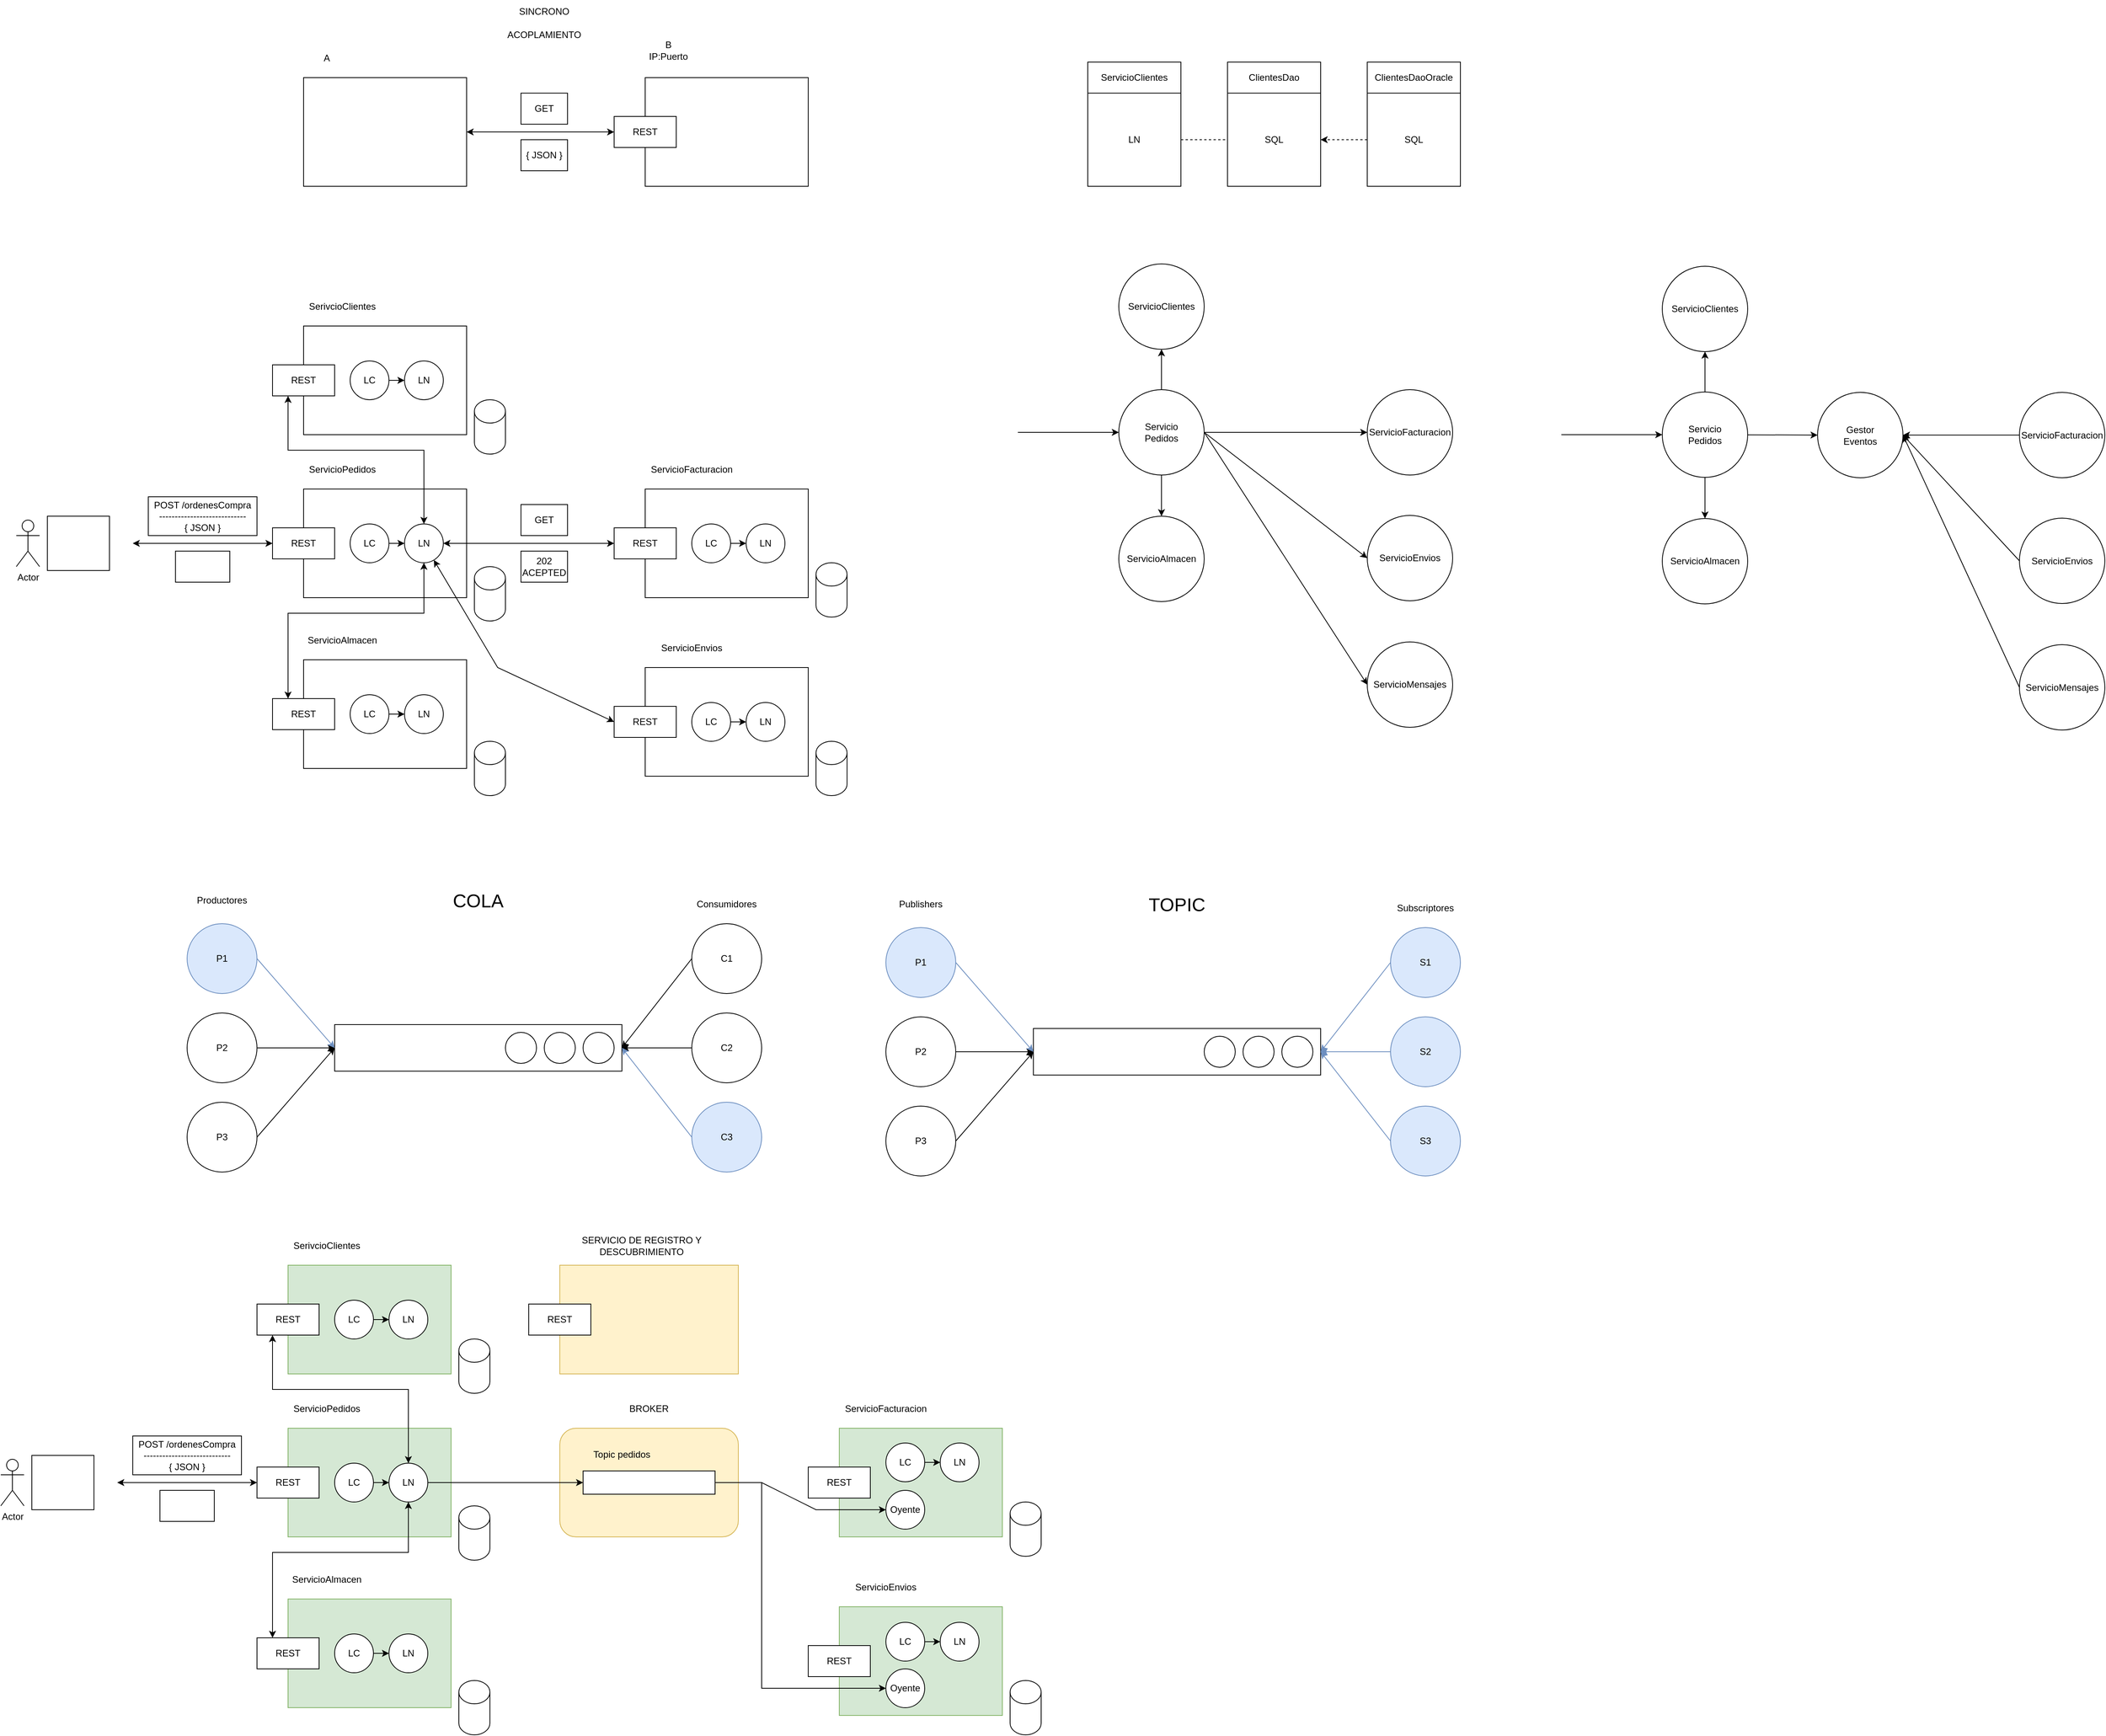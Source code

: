 <mxfile version="15.4.0" type="device" pages="6"><diagram id="D5DLi_WMOtO9ZrQOFmMC" name="Página-1"><mxGraphModel dx="2626" dy="840" grid="1" gridSize="10" guides="1" tooltips="1" connect="1" arrows="1" fold="1" page="1" pageScale="1" pageWidth="1169" pageHeight="827" math="0" shadow="0"><root><mxCell id="0"/><mxCell id="1" parent="0"/><mxCell id="ZRnhwdCQdo6uN_ATb9Tc-1" value="" style="rounded=0;whiteSpace=wrap;html=1;" vertex="1" parent="1"><mxGeometry x="-650" y="180" width="210" height="140" as="geometry"/></mxCell><mxCell id="ZRnhwdCQdo6uN_ATb9Tc-2" value="" style="rounded=0;whiteSpace=wrap;html=1;" vertex="1" parent="1"><mxGeometry x="-210" y="180" width="210" height="140" as="geometry"/></mxCell><mxCell id="ZRnhwdCQdo6uN_ATb9Tc-3" value="A" style="text;html=1;strokeColor=none;fillColor=none;align=center;verticalAlign=middle;whiteSpace=wrap;rounded=0;" vertex="1" parent="1"><mxGeometry x="-650" y="140" width="60" height="30" as="geometry"/></mxCell><mxCell id="ZRnhwdCQdo6uN_ATb9Tc-4" value="B&lt;br&gt;IP:Puerto" style="text;html=1;strokeColor=none;fillColor=none;align=center;verticalAlign=middle;whiteSpace=wrap;rounded=0;" vertex="1" parent="1"><mxGeometry x="-210" y="130" width="60" height="30" as="geometry"/></mxCell><mxCell id="ZRnhwdCQdo6uN_ATb9Tc-6" value="REST" style="rounded=0;whiteSpace=wrap;html=1;" vertex="1" parent="1"><mxGeometry x="-250" y="230" width="80" height="40" as="geometry"/></mxCell><mxCell id="ZRnhwdCQdo6uN_ATb9Tc-8" value="" style="endArrow=classic;startArrow=classic;html=1;rounded=0;exitX=1;exitY=0.5;exitDx=0;exitDy=0;" edge="1" parent="1" source="ZRnhwdCQdo6uN_ATb9Tc-1" target="ZRnhwdCQdo6uN_ATb9Tc-6"><mxGeometry width="50" height="50" relative="1" as="geometry"><mxPoint x="-410" y="240" as="sourcePoint"/><mxPoint x="-360" y="190" as="targetPoint"/></mxGeometry></mxCell><mxCell id="ZRnhwdCQdo6uN_ATb9Tc-9" value="SINCRONO" style="text;html=1;strokeColor=none;fillColor=none;align=center;verticalAlign=middle;whiteSpace=wrap;rounded=0;" vertex="1" parent="1"><mxGeometry x="-370" y="80" width="60" height="30" as="geometry"/></mxCell><mxCell id="ZRnhwdCQdo6uN_ATb9Tc-10" value="GET" style="rounded=0;whiteSpace=wrap;html=1;" vertex="1" parent="1"><mxGeometry x="-370" y="200" width="60" height="40" as="geometry"/></mxCell><mxCell id="ZRnhwdCQdo6uN_ATb9Tc-11" value="{ JSON }" style="rounded=0;whiteSpace=wrap;html=1;" vertex="1" parent="1"><mxGeometry x="-370" y="260" width="60" height="40" as="geometry"/></mxCell><mxCell id="ZRnhwdCQdo6uN_ATb9Tc-13" value="ACOPLAMIENTO" style="text;html=1;strokeColor=none;fillColor=none;align=center;verticalAlign=middle;whiteSpace=wrap;rounded=0;" vertex="1" parent="1"><mxGeometry x="-370" y="110" width="60" height="30" as="geometry"/></mxCell><mxCell id="ZRnhwdCQdo6uN_ATb9Tc-14" value="" style="rounded=0;whiteSpace=wrap;html=1;" vertex="1" parent="1"><mxGeometry x="-650" y="710" width="210" height="140" as="geometry"/></mxCell><mxCell id="ZRnhwdCQdo6uN_ATb9Tc-15" value="" style="rounded=0;whiteSpace=wrap;html=1;" vertex="1" parent="1"><mxGeometry x="-210" y="710" width="210" height="140" as="geometry"/></mxCell><mxCell id="ZRnhwdCQdo6uN_ATb9Tc-16" value="ServicioPedidos" style="text;html=1;strokeColor=none;fillColor=none;align=center;verticalAlign=middle;whiteSpace=wrap;rounded=0;" vertex="1" parent="1"><mxGeometry x="-630" y="670" width="60" height="30" as="geometry"/></mxCell><mxCell id="ZRnhwdCQdo6uN_ATb9Tc-17" value="ServicioFacturacion" style="text;html=1;strokeColor=none;fillColor=none;align=center;verticalAlign=middle;whiteSpace=wrap;rounded=0;" vertex="1" parent="1"><mxGeometry x="-180" y="670" width="60" height="30" as="geometry"/></mxCell><mxCell id="ZRnhwdCQdo6uN_ATb9Tc-18" value="REST" style="rounded=0;whiteSpace=wrap;html=1;" vertex="1" parent="1"><mxGeometry x="-250" y="760" width="80" height="40" as="geometry"/></mxCell><mxCell id="ZRnhwdCQdo6uN_ATb9Tc-19" value="" style="endArrow=classic;startArrow=classic;html=1;rounded=0;exitX=1;exitY=0.5;exitDx=0;exitDy=0;" edge="1" parent="1" source="ZRnhwdCQdo6uN_ATb9Tc-25" target="ZRnhwdCQdo6uN_ATb9Tc-18"><mxGeometry width="50" height="50" relative="1" as="geometry"><mxPoint x="-410" y="770" as="sourcePoint"/><mxPoint x="-360" y="720" as="targetPoint"/></mxGeometry></mxCell><mxCell id="ZRnhwdCQdo6uN_ATb9Tc-20" value="GET" style="rounded=0;whiteSpace=wrap;html=1;" vertex="1" parent="1"><mxGeometry x="-370" y="730" width="60" height="40" as="geometry"/></mxCell><mxCell id="ZRnhwdCQdo6uN_ATb9Tc-21" value="202 ACEPTED" style="rounded=0;whiteSpace=wrap;html=1;" vertex="1" parent="1"><mxGeometry x="-370" y="790" width="60" height="40" as="geometry"/></mxCell><mxCell id="ZRnhwdCQdo6uN_ATb9Tc-23" value="REST" style="rounded=0;whiteSpace=wrap;html=1;" vertex="1" parent="1"><mxGeometry x="-690" y="760" width="80" height="40" as="geometry"/></mxCell><mxCell id="ZRnhwdCQdo6uN_ATb9Tc-26" style="edgeStyle=none;rounded=0;orthogonalLoop=1;jettySize=auto;html=1;entryX=0;entryY=0.5;entryDx=0;entryDy=0;" edge="1" parent="1" source="ZRnhwdCQdo6uN_ATb9Tc-24" target="ZRnhwdCQdo6uN_ATb9Tc-25"><mxGeometry relative="1" as="geometry"/></mxCell><mxCell id="ZRnhwdCQdo6uN_ATb9Tc-24" value="LC" style="ellipse;whiteSpace=wrap;html=1;aspect=fixed;" vertex="1" parent="1"><mxGeometry x="-590" y="755" width="50" height="50" as="geometry"/></mxCell><mxCell id="ZRnhwdCQdo6uN_ATb9Tc-25" value="LN" style="ellipse;whiteSpace=wrap;html=1;aspect=fixed;" vertex="1" parent="1"><mxGeometry x="-520" y="755" width="50" height="50" as="geometry"/></mxCell><mxCell id="ZRnhwdCQdo6uN_ATb9Tc-27" value="" style="endArrow=classic;startArrow=classic;html=1;rounded=0;entryX=0;entryY=0.5;entryDx=0;entryDy=0;" edge="1" parent="1" target="ZRnhwdCQdo6uN_ATb9Tc-23"><mxGeometry width="50" height="50" relative="1" as="geometry"><mxPoint x="-870" y="780" as="sourcePoint"/><mxPoint x="-820" y="740" as="targetPoint"/></mxGeometry></mxCell><mxCell id="ZRnhwdCQdo6uN_ATb9Tc-28" value="" style="rounded=0;whiteSpace=wrap;html=1;" vertex="1" parent="1"><mxGeometry x="-650" y="500" width="210" height="140" as="geometry"/></mxCell><mxCell id="ZRnhwdCQdo6uN_ATb9Tc-29" value="SerivcioClientes" style="text;html=1;strokeColor=none;fillColor=none;align=center;verticalAlign=middle;whiteSpace=wrap;rounded=0;" vertex="1" parent="1"><mxGeometry x="-630" y="460" width="60" height="30" as="geometry"/></mxCell><mxCell id="ZRnhwdCQdo6uN_ATb9Tc-30" value="REST" style="rounded=0;whiteSpace=wrap;html=1;" vertex="1" parent="1"><mxGeometry x="-690" y="550" width="80" height="40" as="geometry"/></mxCell><mxCell id="ZRnhwdCQdo6uN_ATb9Tc-31" style="edgeStyle=none;rounded=0;orthogonalLoop=1;jettySize=auto;html=1;entryX=0;entryY=0.5;entryDx=0;entryDy=0;" edge="1" parent="1" source="ZRnhwdCQdo6uN_ATb9Tc-32" target="ZRnhwdCQdo6uN_ATb9Tc-33"><mxGeometry relative="1" as="geometry"/></mxCell><mxCell id="ZRnhwdCQdo6uN_ATb9Tc-32" value="LC" style="ellipse;whiteSpace=wrap;html=1;aspect=fixed;" vertex="1" parent="1"><mxGeometry x="-590" y="545" width="50" height="50" as="geometry"/></mxCell><mxCell id="ZRnhwdCQdo6uN_ATb9Tc-33" value="LN" style="ellipse;whiteSpace=wrap;html=1;aspect=fixed;" vertex="1" parent="1"><mxGeometry x="-520" y="545" width="50" height="50" as="geometry"/></mxCell><mxCell id="ZRnhwdCQdo6uN_ATb9Tc-34" value="" style="rounded=0;whiteSpace=wrap;html=1;" vertex="1" parent="1"><mxGeometry x="-650" y="930" width="210" height="140" as="geometry"/></mxCell><mxCell id="ZRnhwdCQdo6uN_ATb9Tc-35" value="ServicioAlmacen" style="text;html=1;strokeColor=none;fillColor=none;align=center;verticalAlign=middle;whiteSpace=wrap;rounded=0;" vertex="1" parent="1"><mxGeometry x="-630" y="890" width="60" height="30" as="geometry"/></mxCell><mxCell id="ZRnhwdCQdo6uN_ATb9Tc-36" value="REST" style="rounded=0;whiteSpace=wrap;html=1;" vertex="1" parent="1"><mxGeometry x="-690" y="980" width="80" height="40" as="geometry"/></mxCell><mxCell id="ZRnhwdCQdo6uN_ATb9Tc-37" style="edgeStyle=none;rounded=0;orthogonalLoop=1;jettySize=auto;html=1;entryX=0;entryY=0.5;entryDx=0;entryDy=0;" edge="1" parent="1" source="ZRnhwdCQdo6uN_ATb9Tc-38" target="ZRnhwdCQdo6uN_ATb9Tc-39"><mxGeometry relative="1" as="geometry"/></mxCell><mxCell id="ZRnhwdCQdo6uN_ATb9Tc-38" value="LC" style="ellipse;whiteSpace=wrap;html=1;aspect=fixed;" vertex="1" parent="1"><mxGeometry x="-590" y="975" width="50" height="50" as="geometry"/></mxCell><mxCell id="ZRnhwdCQdo6uN_ATb9Tc-39" value="LN" style="ellipse;whiteSpace=wrap;html=1;aspect=fixed;" vertex="1" parent="1"><mxGeometry x="-520" y="975" width="50" height="50" as="geometry"/></mxCell><mxCell id="ZRnhwdCQdo6uN_ATb9Tc-40" value="" style="rounded=0;whiteSpace=wrap;html=1;" vertex="1" parent="1"><mxGeometry x="-210" y="940" width="210" height="140" as="geometry"/></mxCell><mxCell id="ZRnhwdCQdo6uN_ATb9Tc-41" value="ServicioEnvios" style="text;html=1;strokeColor=none;fillColor=none;align=center;verticalAlign=middle;whiteSpace=wrap;rounded=0;" vertex="1" parent="1"><mxGeometry x="-180" y="900" width="60" height="30" as="geometry"/></mxCell><mxCell id="ZRnhwdCQdo6uN_ATb9Tc-42" value="REST" style="rounded=0;whiteSpace=wrap;html=1;" vertex="1" parent="1"><mxGeometry x="-250" y="990" width="80" height="40" as="geometry"/></mxCell><mxCell id="ZRnhwdCQdo6uN_ATb9Tc-43" style="edgeStyle=none;rounded=0;orthogonalLoop=1;jettySize=auto;html=1;entryX=0;entryY=0.5;entryDx=0;entryDy=0;" edge="1" parent="1" source="ZRnhwdCQdo6uN_ATb9Tc-44" target="ZRnhwdCQdo6uN_ATb9Tc-45"><mxGeometry relative="1" as="geometry"/></mxCell><mxCell id="ZRnhwdCQdo6uN_ATb9Tc-44" value="LC" style="ellipse;whiteSpace=wrap;html=1;aspect=fixed;" vertex="1" parent="1"><mxGeometry x="-150" y="755" width="50" height="50" as="geometry"/></mxCell><mxCell id="ZRnhwdCQdo6uN_ATb9Tc-45" value="LN" style="ellipse;whiteSpace=wrap;html=1;aspect=fixed;" vertex="1" parent="1"><mxGeometry x="-80" y="755" width="50" height="50" as="geometry"/></mxCell><mxCell id="ZRnhwdCQdo6uN_ATb9Tc-46" style="edgeStyle=none;rounded=0;orthogonalLoop=1;jettySize=auto;html=1;entryX=0;entryY=0.5;entryDx=0;entryDy=0;" edge="1" parent="1" source="ZRnhwdCQdo6uN_ATb9Tc-47" target="ZRnhwdCQdo6uN_ATb9Tc-48"><mxGeometry relative="1" as="geometry"/></mxCell><mxCell id="ZRnhwdCQdo6uN_ATb9Tc-47" value="LC" style="ellipse;whiteSpace=wrap;html=1;aspect=fixed;" vertex="1" parent="1"><mxGeometry x="-150" y="985" width="50" height="50" as="geometry"/></mxCell><mxCell id="ZRnhwdCQdo6uN_ATb9Tc-48" value="LN" style="ellipse;whiteSpace=wrap;html=1;aspect=fixed;" vertex="1" parent="1"><mxGeometry x="-80" y="985" width="50" height="50" as="geometry"/></mxCell><mxCell id="ZRnhwdCQdo6uN_ATb9Tc-49" value="POST /ordenesCompra&lt;br&gt;----------------------------&lt;br&gt;{ JSON }" style="rounded=0;whiteSpace=wrap;html=1;" vertex="1" parent="1"><mxGeometry x="-850" y="720" width="140" height="50" as="geometry"/></mxCell><mxCell id="ZRnhwdCQdo6uN_ATb9Tc-51" value="" style="shape=cylinder3;whiteSpace=wrap;html=1;boundedLbl=1;backgroundOutline=1;size=15;" vertex="1" parent="1"><mxGeometry x="-430" y="810" width="40" height="70" as="geometry"/></mxCell><mxCell id="ZRnhwdCQdo6uN_ATb9Tc-52" value="" style="shape=cylinder3;whiteSpace=wrap;html=1;boundedLbl=1;backgroundOutline=1;size=15;" vertex="1" parent="1"><mxGeometry x="-430" y="595" width="40" height="70" as="geometry"/></mxCell><mxCell id="ZRnhwdCQdo6uN_ATb9Tc-53" value="" style="shape=cylinder3;whiteSpace=wrap;html=1;boundedLbl=1;backgroundOutline=1;size=15;" vertex="1" parent="1"><mxGeometry x="-430" y="1035" width="40" height="70" as="geometry"/></mxCell><mxCell id="ZRnhwdCQdo6uN_ATb9Tc-54" value="" style="endArrow=classic;startArrow=classic;html=1;rounded=0;exitX=0.5;exitY=0;exitDx=0;exitDy=0;entryX=0.25;entryY=1;entryDx=0;entryDy=0;" edge="1" parent="1" source="ZRnhwdCQdo6uN_ATb9Tc-25" target="ZRnhwdCQdo6uN_ATb9Tc-30"><mxGeometry width="50" height="50" relative="1" as="geometry"><mxPoint x="-830" y="640" as="sourcePoint"/><mxPoint x="-780" y="590" as="targetPoint"/><Array as="points"><mxPoint x="-495" y="660"/><mxPoint x="-670" y="660"/></Array></mxGeometry></mxCell><mxCell id="ZRnhwdCQdo6uN_ATb9Tc-55" value="" style="endArrow=classic;startArrow=classic;html=1;rounded=0;entryX=0.5;entryY=1;entryDx=0;entryDy=0;exitX=0.25;exitY=0;exitDx=0;exitDy=0;" edge="1" parent="1" source="ZRnhwdCQdo6uN_ATb9Tc-36" target="ZRnhwdCQdo6uN_ATb9Tc-25"><mxGeometry width="50" height="50" relative="1" as="geometry"><mxPoint x="-800" y="940" as="sourcePoint"/><mxPoint x="-750" y="890" as="targetPoint"/><Array as="points"><mxPoint x="-670" y="870"/><mxPoint x="-495" y="870"/></Array></mxGeometry></mxCell><mxCell id="ZRnhwdCQdo6uN_ATb9Tc-56" value="" style="rounded=0;whiteSpace=wrap;html=1;" vertex="1" parent="1"><mxGeometry x="-815" y="790" width="70" height="40" as="geometry"/></mxCell><mxCell id="ZRnhwdCQdo6uN_ATb9Tc-57" value="" style="endArrow=classic;startArrow=classic;html=1;rounded=0;entryX=0;entryY=0.5;entryDx=0;entryDy=0;" edge="1" parent="1" source="ZRnhwdCQdo6uN_ATb9Tc-25" target="ZRnhwdCQdo6uN_ATb9Tc-42"><mxGeometry width="50" height="50" relative="1" as="geometry"><mxPoint x="-340" y="980" as="sourcePoint"/><mxPoint x="-290" y="930" as="targetPoint"/><Array as="points"><mxPoint x="-400" y="940"/></Array></mxGeometry></mxCell><mxCell id="ZRnhwdCQdo6uN_ATb9Tc-58" value="" style="rounded=0;whiteSpace=wrap;html=1;" vertex="1" parent="1"><mxGeometry x="-980" y="745" width="80" height="70" as="geometry"/></mxCell><mxCell id="ZRnhwdCQdo6uN_ATb9Tc-59" value="Actor" style="shape=umlActor;verticalLabelPosition=bottom;verticalAlign=top;html=1;outlineConnect=0;" vertex="1" parent="1"><mxGeometry x="-1020" y="750" width="30" height="60" as="geometry"/></mxCell><mxCell id="ZRnhwdCQdo6uN_ATb9Tc-60" value="" style="shape=cylinder3;whiteSpace=wrap;html=1;boundedLbl=1;backgroundOutline=1;size=15;" vertex="1" parent="1"><mxGeometry x="10" y="805" width="40" height="70" as="geometry"/></mxCell><mxCell id="ZRnhwdCQdo6uN_ATb9Tc-61" value="" style="shape=cylinder3;whiteSpace=wrap;html=1;boundedLbl=1;backgroundOutline=1;size=15;" vertex="1" parent="1"><mxGeometry x="10" y="1035" width="40" height="70" as="geometry"/></mxCell><mxCell id="ZRnhwdCQdo6uN_ATb9Tc-62" value="ServicioClientes" style="rounded=0;whiteSpace=wrap;html=1;" vertex="1" parent="1"><mxGeometry x="360" y="160" width="120" height="40" as="geometry"/></mxCell><mxCell id="ZRnhwdCQdo6uN_ATb9Tc-63" value="LN" style="rounded=0;whiteSpace=wrap;html=1;" vertex="1" parent="1"><mxGeometry x="360" y="200" width="120" height="120" as="geometry"/></mxCell><mxCell id="ZRnhwdCQdo6uN_ATb9Tc-64" value="ClientesDaoOracle" style="rounded=0;whiteSpace=wrap;html=1;" vertex="1" parent="1"><mxGeometry x="720" y="160" width="120" height="40" as="geometry"/></mxCell><mxCell id="ZRnhwdCQdo6uN_ATb9Tc-68" style="edgeStyle=none;rounded=0;orthogonalLoop=1;jettySize=auto;html=1;exitX=0;exitY=0.5;exitDx=0;exitDy=0;entryX=1;entryY=0.5;entryDx=0;entryDy=0;dashed=1;" edge="1" parent="1" source="ZRnhwdCQdo6uN_ATb9Tc-65" target="ZRnhwdCQdo6uN_ATb9Tc-67"><mxGeometry relative="1" as="geometry"/></mxCell><mxCell id="ZRnhwdCQdo6uN_ATb9Tc-65" value="SQL" style="rounded=0;whiteSpace=wrap;html=1;" vertex="1" parent="1"><mxGeometry x="720" y="200" width="120" height="120" as="geometry"/></mxCell><mxCell id="ZRnhwdCQdo6uN_ATb9Tc-66" value="ClientesDao" style="rounded=0;whiteSpace=wrap;html=1;" vertex="1" parent="1"><mxGeometry x="540" y="160" width="120" height="40" as="geometry"/></mxCell><mxCell id="ZRnhwdCQdo6uN_ATb9Tc-67" value="SQL" style="rounded=0;whiteSpace=wrap;html=1;" vertex="1" parent="1"><mxGeometry x="540" y="200" width="120" height="120" as="geometry"/></mxCell><mxCell id="ZRnhwdCQdo6uN_ATb9Tc-69" value="" style="endArrow=none;html=1;rounded=0;dashed=1;entryX=0;entryY=0.5;entryDx=0;entryDy=0;exitX=1;exitY=0.5;exitDx=0;exitDy=0;" edge="1" parent="1" source="ZRnhwdCQdo6uN_ATb9Tc-63" target="ZRnhwdCQdo6uN_ATb9Tc-67"><mxGeometry width="50" height="50" relative="1" as="geometry"><mxPoint x="260" y="520" as="sourcePoint"/><mxPoint x="310" y="470" as="targetPoint"/></mxGeometry></mxCell><mxCell id="ZRnhwdCQdo6uN_ATb9Tc-77" style="edgeStyle=none;rounded=0;orthogonalLoop=1;jettySize=auto;html=1;exitX=0.5;exitY=0;exitDx=0;exitDy=0;" edge="1" parent="1" source="ZRnhwdCQdo6uN_ATb9Tc-70" target="ZRnhwdCQdo6uN_ATb9Tc-71"><mxGeometry relative="1" as="geometry"/></mxCell><mxCell id="ZRnhwdCQdo6uN_ATb9Tc-78" style="edgeStyle=none;rounded=0;orthogonalLoop=1;jettySize=auto;html=1;" edge="1" parent="1" source="ZRnhwdCQdo6uN_ATb9Tc-70" target="ZRnhwdCQdo6uN_ATb9Tc-72"><mxGeometry relative="1" as="geometry"/></mxCell><mxCell id="ZRnhwdCQdo6uN_ATb9Tc-79" style="edgeStyle=none;rounded=0;orthogonalLoop=1;jettySize=auto;html=1;entryX=0;entryY=0.5;entryDx=0;entryDy=0;" edge="1" parent="1" source="ZRnhwdCQdo6uN_ATb9Tc-70" target="ZRnhwdCQdo6uN_ATb9Tc-74"><mxGeometry relative="1" as="geometry"/></mxCell><mxCell id="ZRnhwdCQdo6uN_ATb9Tc-70" value="Servicio&lt;br&gt;Pedidos" style="ellipse;whiteSpace=wrap;html=1;aspect=fixed;" vertex="1" parent="1"><mxGeometry x="400" y="582" width="110" height="110" as="geometry"/></mxCell><mxCell id="ZRnhwdCQdo6uN_ATb9Tc-71" value="ServicioClientes" style="ellipse;whiteSpace=wrap;html=1;aspect=fixed;" vertex="1" parent="1"><mxGeometry x="400" y="420" width="110" height="110" as="geometry"/></mxCell><mxCell id="ZRnhwdCQdo6uN_ATb9Tc-72" value="ServicioAlmacen" style="ellipse;whiteSpace=wrap;html=1;aspect=fixed;" vertex="1" parent="1"><mxGeometry x="400" y="745" width="110" height="110" as="geometry"/></mxCell><mxCell id="ZRnhwdCQdo6uN_ATb9Tc-73" value="ServicioEnvios" style="ellipse;whiteSpace=wrap;html=1;aspect=fixed;" vertex="1" parent="1"><mxGeometry x="720" y="744" width="110" height="110" as="geometry"/></mxCell><mxCell id="ZRnhwdCQdo6uN_ATb9Tc-74" value="ServicioFacturacion" style="ellipse;whiteSpace=wrap;html=1;aspect=fixed;" vertex="1" parent="1"><mxGeometry x="720" y="582" width="110" height="110" as="geometry"/></mxCell><mxCell id="ZRnhwdCQdo6uN_ATb9Tc-75" value="ServicioMensajes" style="ellipse;whiteSpace=wrap;html=1;aspect=fixed;" vertex="1" parent="1"><mxGeometry x="720" y="907" width="110" height="110" as="geometry"/></mxCell><mxCell id="ZRnhwdCQdo6uN_ATb9Tc-76" value="" style="endArrow=classic;html=1;rounded=0;entryX=0;entryY=0.5;entryDx=0;entryDy=0;" edge="1" parent="1" target="ZRnhwdCQdo6uN_ATb9Tc-70"><mxGeometry width="50" height="50" relative="1" as="geometry"><mxPoint x="270" y="637" as="sourcePoint"/><mxPoint x="340" y="590" as="targetPoint"/></mxGeometry></mxCell><mxCell id="ZRnhwdCQdo6uN_ATb9Tc-80" value="" style="endArrow=classic;html=1;rounded=0;exitX=1;exitY=0.5;exitDx=0;exitDy=0;entryX=0;entryY=0.5;entryDx=0;entryDy=0;" edge="1" parent="1" source="ZRnhwdCQdo6uN_ATb9Tc-70" target="ZRnhwdCQdo6uN_ATb9Tc-73"><mxGeometry width="50" height="50" relative="1" as="geometry"><mxPoint x="630" y="780" as="sourcePoint"/><mxPoint x="680" y="730" as="targetPoint"/></mxGeometry></mxCell><mxCell id="ZRnhwdCQdo6uN_ATb9Tc-81" value="" style="endArrow=classic;html=1;rounded=0;exitX=1;exitY=0.5;exitDx=0;exitDy=0;entryX=0;entryY=0.5;entryDx=0;entryDy=0;" edge="1" parent="1" source="ZRnhwdCQdo6uN_ATb9Tc-70" target="ZRnhwdCQdo6uN_ATb9Tc-75"><mxGeometry width="50" height="50" relative="1" as="geometry"><mxPoint x="610" y="900" as="sourcePoint"/><mxPoint x="660" y="850" as="targetPoint"/></mxGeometry></mxCell><mxCell id="ZRnhwdCQdo6uN_ATb9Tc-82" style="edgeStyle=none;rounded=0;orthogonalLoop=1;jettySize=auto;html=1;exitX=0.5;exitY=0;exitDx=0;exitDy=0;" edge="1" parent="1" source="ZRnhwdCQdo6uN_ATb9Tc-85" target="ZRnhwdCQdo6uN_ATb9Tc-86"><mxGeometry relative="1" as="geometry"/></mxCell><mxCell id="ZRnhwdCQdo6uN_ATb9Tc-83" style="edgeStyle=none;rounded=0;orthogonalLoop=1;jettySize=auto;html=1;" edge="1" parent="1" source="ZRnhwdCQdo6uN_ATb9Tc-85" target="ZRnhwdCQdo6uN_ATb9Tc-87"><mxGeometry relative="1" as="geometry"/></mxCell><mxCell id="ZRnhwdCQdo6uN_ATb9Tc-96" style="edgeStyle=none;rounded=0;orthogonalLoop=1;jettySize=auto;html=1;entryX=0;entryY=0.5;entryDx=0;entryDy=0;" edge="1" parent="1" source="ZRnhwdCQdo6uN_ATb9Tc-85" target="ZRnhwdCQdo6uN_ATb9Tc-95"><mxGeometry relative="1" as="geometry"/></mxCell><mxCell id="ZRnhwdCQdo6uN_ATb9Tc-85" value="Servicio&lt;br&gt;Pedidos" style="ellipse;whiteSpace=wrap;html=1;aspect=fixed;" vertex="1" parent="1"><mxGeometry x="1100" y="585" width="110" height="110" as="geometry"/></mxCell><mxCell id="ZRnhwdCQdo6uN_ATb9Tc-86" value="ServicioClientes" style="ellipse;whiteSpace=wrap;html=1;aspect=fixed;" vertex="1" parent="1"><mxGeometry x="1100" y="423" width="110" height="110" as="geometry"/></mxCell><mxCell id="ZRnhwdCQdo6uN_ATb9Tc-87" value="ServicioAlmacen" style="ellipse;whiteSpace=wrap;html=1;aspect=fixed;" vertex="1" parent="1"><mxGeometry x="1100" y="748" width="110" height="110" as="geometry"/></mxCell><mxCell id="ZRnhwdCQdo6uN_ATb9Tc-88" value="ServicioEnvios" style="ellipse;whiteSpace=wrap;html=1;aspect=fixed;" vertex="1" parent="1"><mxGeometry x="1560" y="747.5" width="110" height="110" as="geometry"/></mxCell><mxCell id="ZRnhwdCQdo6uN_ATb9Tc-97" style="edgeStyle=none;rounded=0;orthogonalLoop=1;jettySize=auto;html=1;" edge="1" parent="1" source="ZRnhwdCQdo6uN_ATb9Tc-89" target="ZRnhwdCQdo6uN_ATb9Tc-95"><mxGeometry relative="1" as="geometry"/></mxCell><mxCell id="ZRnhwdCQdo6uN_ATb9Tc-89" value="ServicioFacturacion" style="ellipse;whiteSpace=wrap;html=1;aspect=fixed;" vertex="1" parent="1"><mxGeometry x="1560" y="585.5" width="110" height="110" as="geometry"/></mxCell><mxCell id="ZRnhwdCQdo6uN_ATb9Tc-90" value="ServicioMensajes" style="ellipse;whiteSpace=wrap;html=1;aspect=fixed;" vertex="1" parent="1"><mxGeometry x="1560" y="910.5" width="110" height="110" as="geometry"/></mxCell><mxCell id="ZRnhwdCQdo6uN_ATb9Tc-91" value="" style="endArrow=classic;html=1;rounded=0;entryX=0;entryY=0.5;entryDx=0;entryDy=0;" edge="1" parent="1" target="ZRnhwdCQdo6uN_ATb9Tc-85"><mxGeometry width="50" height="50" relative="1" as="geometry"><mxPoint x="970" y="640" as="sourcePoint"/><mxPoint x="1040" y="593" as="targetPoint"/></mxGeometry></mxCell><mxCell id="ZRnhwdCQdo6uN_ATb9Tc-95" value="Gestor&lt;br&gt;Eventos" style="ellipse;whiteSpace=wrap;html=1;aspect=fixed;" vertex="1" parent="1"><mxGeometry x="1300" y="585.5" width="110" height="110" as="geometry"/></mxCell><mxCell id="ZRnhwdCQdo6uN_ATb9Tc-98" value="" style="endArrow=classic;html=1;rounded=0;entryX=1;entryY=0.5;entryDx=0;entryDy=0;exitX=0;exitY=0.5;exitDx=0;exitDy=0;" edge="1" parent="1" source="ZRnhwdCQdo6uN_ATb9Tc-88" target="ZRnhwdCQdo6uN_ATb9Tc-95"><mxGeometry width="50" height="50" relative="1" as="geometry"><mxPoint x="1410" y="830" as="sourcePoint"/><mxPoint x="1460" y="780" as="targetPoint"/></mxGeometry></mxCell><mxCell id="ZRnhwdCQdo6uN_ATb9Tc-99" value="" style="endArrow=classic;html=1;rounded=0;entryX=1;entryY=0.5;entryDx=0;entryDy=0;exitX=0;exitY=0.5;exitDx=0;exitDy=0;" edge="1" parent="1" source="ZRnhwdCQdo6uN_ATb9Tc-90" target="ZRnhwdCQdo6uN_ATb9Tc-95"><mxGeometry width="50" height="50" relative="1" as="geometry"><mxPoint x="1420" y="900" as="sourcePoint"/><mxPoint x="1470" y="850" as="targetPoint"/></mxGeometry></mxCell><mxCell id="ZRnhwdCQdo6uN_ATb9Tc-100" value="" style="rounded=0;whiteSpace=wrap;html=1;" vertex="1" parent="1"><mxGeometry x="-610" y="1400" width="370" height="60" as="geometry"/></mxCell><mxCell id="ZRnhwdCQdo6uN_ATb9Tc-101" value="&lt;font style=&quot;font-size: 24px&quot;&gt;COLA&lt;/font&gt;" style="text;html=1;strokeColor=none;fillColor=none;align=center;verticalAlign=middle;whiteSpace=wrap;rounded=0;" vertex="1" parent="1"><mxGeometry x="-455" y="1226" width="60" height="30" as="geometry"/></mxCell><mxCell id="ZRnhwdCQdo6uN_ATb9Tc-102" value="" style="ellipse;whiteSpace=wrap;html=1;aspect=fixed;" vertex="1" parent="1"><mxGeometry x="-290" y="1410" width="40" height="40" as="geometry"/></mxCell><mxCell id="ZRnhwdCQdo6uN_ATb9Tc-103" value="" style="ellipse;whiteSpace=wrap;html=1;aspect=fixed;" vertex="1" parent="1"><mxGeometry x="-340" y="1410" width="40" height="40" as="geometry"/></mxCell><mxCell id="ZRnhwdCQdo6uN_ATb9Tc-104" value="" style="ellipse;whiteSpace=wrap;html=1;aspect=fixed;" vertex="1" parent="1"><mxGeometry x="-390" y="1410" width="40" height="40" as="geometry"/></mxCell><mxCell id="ZRnhwdCQdo6uN_ATb9Tc-109" style="edgeStyle=none;rounded=0;orthogonalLoop=1;jettySize=auto;html=1;" edge="1" parent="1" source="ZRnhwdCQdo6uN_ATb9Tc-105" target="ZRnhwdCQdo6uN_ATb9Tc-100"><mxGeometry relative="1" as="geometry"/></mxCell><mxCell id="ZRnhwdCQdo6uN_ATb9Tc-105" value="P2" style="ellipse;whiteSpace=wrap;html=1;aspect=fixed;" vertex="1" parent="1"><mxGeometry x="-800" y="1385" width="90" height="90" as="geometry"/></mxCell><mxCell id="ZRnhwdCQdo6uN_ATb9Tc-106" value="P1" style="ellipse;whiteSpace=wrap;html=1;aspect=fixed;fillColor=#dae8fc;strokeColor=#6c8ebf;" vertex="1" parent="1"><mxGeometry x="-800" y="1270" width="90" height="90" as="geometry"/></mxCell><mxCell id="ZRnhwdCQdo6uN_ATb9Tc-107" value="P3" style="ellipse;whiteSpace=wrap;html=1;aspect=fixed;" vertex="1" parent="1"><mxGeometry x="-800" y="1500" width="90" height="90" as="geometry"/></mxCell><mxCell id="ZRnhwdCQdo6uN_ATb9Tc-108" value="Productores" style="text;html=1;strokeColor=none;fillColor=none;align=center;verticalAlign=middle;whiteSpace=wrap;rounded=0;" vertex="1" parent="1"><mxGeometry x="-785" y="1225" width="60" height="30" as="geometry"/></mxCell><mxCell id="ZRnhwdCQdo6uN_ATb9Tc-110" value="" style="endArrow=classic;html=1;rounded=0;exitX=1;exitY=0.5;exitDx=0;exitDy=0;entryX=0;entryY=0.5;entryDx=0;entryDy=0;fillColor=#dae8fc;strokeColor=#6c8ebf;" edge="1" parent="1" source="ZRnhwdCQdo6uN_ATb9Tc-106" target="ZRnhwdCQdo6uN_ATb9Tc-100"><mxGeometry width="50" height="50" relative="1" as="geometry"><mxPoint x="-670" y="1330" as="sourcePoint"/><mxPoint x="-620" y="1280" as="targetPoint"/></mxGeometry></mxCell><mxCell id="ZRnhwdCQdo6uN_ATb9Tc-111" value="" style="endArrow=classic;html=1;rounded=0;exitX=1;exitY=0.5;exitDx=0;exitDy=0;entryX=0;entryY=0.5;entryDx=0;entryDy=0;" edge="1" parent="1" source="ZRnhwdCQdo6uN_ATb9Tc-107" target="ZRnhwdCQdo6uN_ATb9Tc-100"><mxGeometry width="50" height="50" relative="1" as="geometry"><mxPoint x="-710" y="1580" as="sourcePoint"/><mxPoint x="-660" y="1530" as="targetPoint"/></mxGeometry></mxCell><mxCell id="ZRnhwdCQdo6uN_ATb9Tc-118" style="edgeStyle=none;rounded=0;orthogonalLoop=1;jettySize=auto;html=1;entryX=1;entryY=0.5;entryDx=0;entryDy=0;" edge="1" parent="1" source="ZRnhwdCQdo6uN_ATb9Tc-112" target="ZRnhwdCQdo6uN_ATb9Tc-100"><mxGeometry relative="1" as="geometry"/></mxCell><mxCell id="ZRnhwdCQdo6uN_ATb9Tc-112" value="C2" style="ellipse;whiteSpace=wrap;html=1;aspect=fixed;" vertex="1" parent="1"><mxGeometry x="-150" y="1385" width="90" height="90" as="geometry"/></mxCell><mxCell id="ZRnhwdCQdo6uN_ATb9Tc-113" value="C1" style="ellipse;whiteSpace=wrap;html=1;aspect=fixed;" vertex="1" parent="1"><mxGeometry x="-150" y="1270" width="90" height="90" as="geometry"/></mxCell><mxCell id="ZRnhwdCQdo6uN_ATb9Tc-114" value="C3" style="ellipse;whiteSpace=wrap;html=1;aspect=fixed;fillColor=#dae8fc;strokeColor=#6c8ebf;" vertex="1" parent="1"><mxGeometry x="-150" y="1500" width="90" height="90" as="geometry"/></mxCell><mxCell id="ZRnhwdCQdo6uN_ATb9Tc-115" value="Consumidores" style="text;html=1;strokeColor=none;fillColor=none;align=center;verticalAlign=middle;whiteSpace=wrap;rounded=0;" vertex="1" parent="1"><mxGeometry x="-135" y="1230" width="60" height="30" as="geometry"/></mxCell><mxCell id="ZRnhwdCQdo6uN_ATb9Tc-116" value="" style="endArrow=classic;html=1;rounded=0;exitX=0;exitY=0.5;exitDx=0;exitDy=0;entryX=1;entryY=0.5;entryDx=0;entryDy=0;" edge="1" parent="1" source="ZRnhwdCQdo6uN_ATb9Tc-113" target="ZRnhwdCQdo6uN_ATb9Tc-100"><mxGeometry width="50" height="50" relative="1" as="geometry"><mxPoint x="-270" y="1340" as="sourcePoint"/><mxPoint x="-220" y="1290" as="targetPoint"/></mxGeometry></mxCell><mxCell id="ZRnhwdCQdo6uN_ATb9Tc-119" value="" style="endArrow=classic;html=1;rounded=0;entryX=1;entryY=0.5;entryDx=0;entryDy=0;exitX=0;exitY=0.5;exitDx=0;exitDy=0;fillColor=#dae8fc;strokeColor=#6c8ebf;" edge="1" parent="1" source="ZRnhwdCQdo6uN_ATb9Tc-114" target="ZRnhwdCQdo6uN_ATb9Tc-100"><mxGeometry width="50" height="50" relative="1" as="geometry"><mxPoint x="-260" y="1560" as="sourcePoint"/><mxPoint x="-210" y="1510" as="targetPoint"/></mxGeometry></mxCell><mxCell id="ZRnhwdCQdo6uN_ATb9Tc-120" value="" style="rounded=0;whiteSpace=wrap;html=1;" vertex="1" parent="1"><mxGeometry x="290" y="1405" width="370" height="60" as="geometry"/></mxCell><mxCell id="ZRnhwdCQdo6uN_ATb9Tc-121" value="&lt;font style=&quot;font-size: 24px&quot;&gt;TOPIC&lt;/font&gt;" style="text;html=1;strokeColor=none;fillColor=none;align=center;verticalAlign=middle;whiteSpace=wrap;rounded=0;" vertex="1" parent="1"><mxGeometry x="445" y="1231" width="60" height="30" as="geometry"/></mxCell><mxCell id="ZRnhwdCQdo6uN_ATb9Tc-122" value="" style="ellipse;whiteSpace=wrap;html=1;aspect=fixed;" vertex="1" parent="1"><mxGeometry x="610" y="1415" width="40" height="40" as="geometry"/></mxCell><mxCell id="ZRnhwdCQdo6uN_ATb9Tc-123" value="" style="ellipse;whiteSpace=wrap;html=1;aspect=fixed;" vertex="1" parent="1"><mxGeometry x="560" y="1415" width="40" height="40" as="geometry"/></mxCell><mxCell id="ZRnhwdCQdo6uN_ATb9Tc-124" value="" style="ellipse;whiteSpace=wrap;html=1;aspect=fixed;" vertex="1" parent="1"><mxGeometry x="510" y="1415" width="40" height="40" as="geometry"/></mxCell><mxCell id="ZRnhwdCQdo6uN_ATb9Tc-125" style="edgeStyle=none;rounded=0;orthogonalLoop=1;jettySize=auto;html=1;" edge="1" parent="1" source="ZRnhwdCQdo6uN_ATb9Tc-126" target="ZRnhwdCQdo6uN_ATb9Tc-120"><mxGeometry relative="1" as="geometry"/></mxCell><mxCell id="ZRnhwdCQdo6uN_ATb9Tc-126" value="P2" style="ellipse;whiteSpace=wrap;html=1;aspect=fixed;" vertex="1" parent="1"><mxGeometry x="100" y="1390" width="90" height="90" as="geometry"/></mxCell><mxCell id="ZRnhwdCQdo6uN_ATb9Tc-127" value="P1" style="ellipse;whiteSpace=wrap;html=1;aspect=fixed;fillColor=#dae8fc;strokeColor=#6c8ebf;" vertex="1" parent="1"><mxGeometry x="100" y="1275" width="90" height="90" as="geometry"/></mxCell><mxCell id="ZRnhwdCQdo6uN_ATb9Tc-128" value="P3" style="ellipse;whiteSpace=wrap;html=1;aspect=fixed;" vertex="1" parent="1"><mxGeometry x="100" y="1505" width="90" height="90" as="geometry"/></mxCell><mxCell id="ZRnhwdCQdo6uN_ATb9Tc-129" value="Publishers" style="text;html=1;strokeColor=none;fillColor=none;align=center;verticalAlign=middle;whiteSpace=wrap;rounded=0;" vertex="1" parent="1"><mxGeometry x="115" y="1230" width="60" height="30" as="geometry"/></mxCell><mxCell id="ZRnhwdCQdo6uN_ATb9Tc-130" value="" style="endArrow=classic;html=1;rounded=0;exitX=1;exitY=0.5;exitDx=0;exitDy=0;entryX=0;entryY=0.5;entryDx=0;entryDy=0;fillColor=#dae8fc;strokeColor=#6c8ebf;" edge="1" parent="1" source="ZRnhwdCQdo6uN_ATb9Tc-127" target="ZRnhwdCQdo6uN_ATb9Tc-120"><mxGeometry width="50" height="50" relative="1" as="geometry"><mxPoint x="230" y="1335" as="sourcePoint"/><mxPoint x="280" y="1285" as="targetPoint"/></mxGeometry></mxCell><mxCell id="ZRnhwdCQdo6uN_ATb9Tc-131" value="" style="endArrow=classic;html=1;rounded=0;exitX=1;exitY=0.5;exitDx=0;exitDy=0;entryX=0;entryY=0.5;entryDx=0;entryDy=0;" edge="1" parent="1" source="ZRnhwdCQdo6uN_ATb9Tc-128" target="ZRnhwdCQdo6uN_ATb9Tc-120"><mxGeometry width="50" height="50" relative="1" as="geometry"><mxPoint x="190" y="1585" as="sourcePoint"/><mxPoint x="240" y="1535" as="targetPoint"/></mxGeometry></mxCell><mxCell id="ZRnhwdCQdo6uN_ATb9Tc-132" style="edgeStyle=none;rounded=0;orthogonalLoop=1;jettySize=auto;html=1;entryX=1;entryY=0.5;entryDx=0;entryDy=0;fillColor=#dae8fc;strokeColor=#6c8ebf;" edge="1" parent="1" source="ZRnhwdCQdo6uN_ATb9Tc-133" target="ZRnhwdCQdo6uN_ATb9Tc-120"><mxGeometry relative="1" as="geometry"/></mxCell><mxCell id="ZRnhwdCQdo6uN_ATb9Tc-133" value="S2" style="ellipse;whiteSpace=wrap;html=1;aspect=fixed;fillColor=#dae8fc;strokeColor=#6c8ebf;" vertex="1" parent="1"><mxGeometry x="750" y="1390" width="90" height="90" as="geometry"/></mxCell><mxCell id="ZRnhwdCQdo6uN_ATb9Tc-134" value="S1" style="ellipse;whiteSpace=wrap;html=1;aspect=fixed;fillColor=#dae8fc;strokeColor=#6c8ebf;" vertex="1" parent="1"><mxGeometry x="750" y="1275" width="90" height="90" as="geometry"/></mxCell><mxCell id="ZRnhwdCQdo6uN_ATb9Tc-135" value="S3" style="ellipse;whiteSpace=wrap;html=1;aspect=fixed;fillColor=#dae8fc;strokeColor=#6c8ebf;" vertex="1" parent="1"><mxGeometry x="750" y="1505" width="90" height="90" as="geometry"/></mxCell><mxCell id="ZRnhwdCQdo6uN_ATb9Tc-136" value="Subscriptores" style="text;html=1;strokeColor=none;fillColor=none;align=center;verticalAlign=middle;whiteSpace=wrap;rounded=0;" vertex="1" parent="1"><mxGeometry x="765" y="1235" width="60" height="30" as="geometry"/></mxCell><mxCell id="ZRnhwdCQdo6uN_ATb9Tc-137" value="" style="endArrow=classic;html=1;rounded=0;exitX=0;exitY=0.5;exitDx=0;exitDy=0;entryX=1;entryY=0.5;entryDx=0;entryDy=0;fillColor=#dae8fc;strokeColor=#6c8ebf;" edge="1" parent="1" source="ZRnhwdCQdo6uN_ATb9Tc-134" target="ZRnhwdCQdo6uN_ATb9Tc-120"><mxGeometry width="50" height="50" relative="1" as="geometry"><mxPoint x="630" y="1345" as="sourcePoint"/><mxPoint x="680" y="1295" as="targetPoint"/></mxGeometry></mxCell><mxCell id="ZRnhwdCQdo6uN_ATb9Tc-138" value="" style="endArrow=classic;html=1;rounded=0;entryX=1;entryY=0.5;entryDx=0;entryDy=0;exitX=0;exitY=0.5;exitDx=0;exitDy=0;fillColor=#dae8fc;strokeColor=#6c8ebf;" edge="1" parent="1" source="ZRnhwdCQdo6uN_ATb9Tc-135" target="ZRnhwdCQdo6uN_ATb9Tc-120"><mxGeometry width="50" height="50" relative="1" as="geometry"><mxPoint x="640" y="1565" as="sourcePoint"/><mxPoint x="690" y="1515" as="targetPoint"/></mxGeometry></mxCell><mxCell id="ZRnhwdCQdo6uN_ATb9Tc-141" value="" style="rounded=0;whiteSpace=wrap;html=1;fillColor=#d5e8d4;strokeColor=#82b366;" vertex="1" parent="1"><mxGeometry x="-670" y="1920" width="210" height="140" as="geometry"/></mxCell><mxCell id="ZRnhwdCQdo6uN_ATb9Tc-142" value="" style="rounded=0;whiteSpace=wrap;html=1;fillColor=#d5e8d4;strokeColor=#82b366;" vertex="1" parent="1"><mxGeometry x="40" y="1920" width="210" height="140" as="geometry"/></mxCell><mxCell id="ZRnhwdCQdo6uN_ATb9Tc-143" value="ServicioPedidos" style="text;html=1;strokeColor=none;fillColor=none;align=center;verticalAlign=middle;whiteSpace=wrap;rounded=0;" vertex="1" parent="1"><mxGeometry x="-650" y="1880" width="60" height="30" as="geometry"/></mxCell><mxCell id="ZRnhwdCQdo6uN_ATb9Tc-144" value="ServicioFacturacion" style="text;html=1;strokeColor=none;fillColor=none;align=center;verticalAlign=middle;whiteSpace=wrap;rounded=0;" vertex="1" parent="1"><mxGeometry x="70" y="1880" width="60" height="30" as="geometry"/></mxCell><mxCell id="ZRnhwdCQdo6uN_ATb9Tc-145" value="REST" style="rounded=0;whiteSpace=wrap;html=1;" vertex="1" parent="1"><mxGeometry y="1970" width="80" height="40" as="geometry"/></mxCell><mxCell id="ZRnhwdCQdo6uN_ATb9Tc-149" value="REST" style="rounded=0;whiteSpace=wrap;html=1;" vertex="1" parent="1"><mxGeometry x="-710" y="1970" width="80" height="40" as="geometry"/></mxCell><mxCell id="ZRnhwdCQdo6uN_ATb9Tc-150" style="edgeStyle=none;rounded=0;orthogonalLoop=1;jettySize=auto;html=1;entryX=0;entryY=0.5;entryDx=0;entryDy=0;" edge="1" parent="1" source="ZRnhwdCQdo6uN_ATb9Tc-151" target="ZRnhwdCQdo6uN_ATb9Tc-152"><mxGeometry relative="1" as="geometry"/></mxCell><mxCell id="ZRnhwdCQdo6uN_ATb9Tc-151" value="LC" style="ellipse;whiteSpace=wrap;html=1;aspect=fixed;" vertex="1" parent="1"><mxGeometry x="-610" y="1965" width="50" height="50" as="geometry"/></mxCell><mxCell id="ZRnhwdCQdo6uN_ATb9Tc-152" value="LN" style="ellipse;whiteSpace=wrap;html=1;aspect=fixed;" vertex="1" parent="1"><mxGeometry x="-540" y="1965" width="50" height="50" as="geometry"/></mxCell><mxCell id="ZRnhwdCQdo6uN_ATb9Tc-153" value="" style="endArrow=classic;startArrow=classic;html=1;rounded=0;entryX=0;entryY=0.5;entryDx=0;entryDy=0;" edge="1" parent="1" target="ZRnhwdCQdo6uN_ATb9Tc-149"><mxGeometry width="50" height="50" relative="1" as="geometry"><mxPoint x="-890.0" y="1990" as="sourcePoint"/><mxPoint x="-840" y="1950" as="targetPoint"/></mxGeometry></mxCell><mxCell id="ZRnhwdCQdo6uN_ATb9Tc-154" value="" style="rounded=0;whiteSpace=wrap;html=1;fillColor=#d5e8d4;strokeColor=#82b366;" vertex="1" parent="1"><mxGeometry x="-670" y="1710" width="210" height="140" as="geometry"/></mxCell><mxCell id="ZRnhwdCQdo6uN_ATb9Tc-155" value="SerivcioClientes" style="text;html=1;strokeColor=none;fillColor=none;align=center;verticalAlign=middle;whiteSpace=wrap;rounded=0;" vertex="1" parent="1"><mxGeometry x="-650" y="1670" width="60" height="30" as="geometry"/></mxCell><mxCell id="ZRnhwdCQdo6uN_ATb9Tc-156" value="REST" style="rounded=0;whiteSpace=wrap;html=1;" vertex="1" parent="1"><mxGeometry x="-710" y="1760" width="80" height="40" as="geometry"/></mxCell><mxCell id="ZRnhwdCQdo6uN_ATb9Tc-157" style="edgeStyle=none;rounded=0;orthogonalLoop=1;jettySize=auto;html=1;entryX=0;entryY=0.5;entryDx=0;entryDy=0;" edge="1" parent="1" source="ZRnhwdCQdo6uN_ATb9Tc-158" target="ZRnhwdCQdo6uN_ATb9Tc-159"><mxGeometry relative="1" as="geometry"/></mxCell><mxCell id="ZRnhwdCQdo6uN_ATb9Tc-158" value="LC" style="ellipse;whiteSpace=wrap;html=1;aspect=fixed;" vertex="1" parent="1"><mxGeometry x="-610" y="1755" width="50" height="50" as="geometry"/></mxCell><mxCell id="ZRnhwdCQdo6uN_ATb9Tc-159" value="LN" style="ellipse;whiteSpace=wrap;html=1;aspect=fixed;" vertex="1" parent="1"><mxGeometry x="-540" y="1755" width="50" height="50" as="geometry"/></mxCell><mxCell id="ZRnhwdCQdo6uN_ATb9Tc-160" value="" style="rounded=0;whiteSpace=wrap;html=1;fillColor=#d5e8d4;strokeColor=#82b366;" vertex="1" parent="1"><mxGeometry x="-670" y="2140" width="210" height="140" as="geometry"/></mxCell><mxCell id="ZRnhwdCQdo6uN_ATb9Tc-161" value="ServicioAlmacen" style="text;html=1;strokeColor=none;fillColor=none;align=center;verticalAlign=middle;whiteSpace=wrap;rounded=0;" vertex="1" parent="1"><mxGeometry x="-650" y="2100" width="60" height="30" as="geometry"/></mxCell><mxCell id="ZRnhwdCQdo6uN_ATb9Tc-162" value="REST" style="rounded=0;whiteSpace=wrap;html=1;" vertex="1" parent="1"><mxGeometry x="-710" y="2190" width="80" height="40" as="geometry"/></mxCell><mxCell id="ZRnhwdCQdo6uN_ATb9Tc-163" style="edgeStyle=none;rounded=0;orthogonalLoop=1;jettySize=auto;html=1;entryX=0;entryY=0.5;entryDx=0;entryDy=0;" edge="1" parent="1" source="ZRnhwdCQdo6uN_ATb9Tc-164" target="ZRnhwdCQdo6uN_ATb9Tc-165"><mxGeometry relative="1" as="geometry"/></mxCell><mxCell id="ZRnhwdCQdo6uN_ATb9Tc-164" value="LC" style="ellipse;whiteSpace=wrap;html=1;aspect=fixed;" vertex="1" parent="1"><mxGeometry x="-610" y="2185" width="50" height="50" as="geometry"/></mxCell><mxCell id="ZRnhwdCQdo6uN_ATb9Tc-165" value="LN" style="ellipse;whiteSpace=wrap;html=1;aspect=fixed;" vertex="1" parent="1"><mxGeometry x="-540" y="2185" width="50" height="50" as="geometry"/></mxCell><mxCell id="ZRnhwdCQdo6uN_ATb9Tc-166" value="" style="rounded=0;whiteSpace=wrap;html=1;fillColor=#d5e8d4;strokeColor=#82b366;" vertex="1" parent="1"><mxGeometry x="40" y="2150" width="210" height="140" as="geometry"/></mxCell><mxCell id="ZRnhwdCQdo6uN_ATb9Tc-167" value="ServicioEnvios" style="text;html=1;strokeColor=none;fillColor=none;align=center;verticalAlign=middle;whiteSpace=wrap;rounded=0;" vertex="1" parent="1"><mxGeometry x="70" y="2110" width="60" height="30" as="geometry"/></mxCell><mxCell id="ZRnhwdCQdo6uN_ATb9Tc-168" value="REST" style="rounded=0;whiteSpace=wrap;html=1;" vertex="1" parent="1"><mxGeometry y="2200" width="80" height="40" as="geometry"/></mxCell><mxCell id="ZRnhwdCQdo6uN_ATb9Tc-169" style="edgeStyle=none;rounded=0;orthogonalLoop=1;jettySize=auto;html=1;entryX=0;entryY=0.5;entryDx=0;entryDy=0;" edge="1" parent="1" source="ZRnhwdCQdo6uN_ATb9Tc-170" target="ZRnhwdCQdo6uN_ATb9Tc-171"><mxGeometry relative="1" as="geometry"/></mxCell><mxCell id="ZRnhwdCQdo6uN_ATb9Tc-170" value="LC" style="ellipse;whiteSpace=wrap;html=1;aspect=fixed;" vertex="1" parent="1"><mxGeometry x="100" y="1939" width="50" height="50" as="geometry"/></mxCell><mxCell id="ZRnhwdCQdo6uN_ATb9Tc-171" value="LN" style="ellipse;whiteSpace=wrap;html=1;aspect=fixed;" vertex="1" parent="1"><mxGeometry x="170" y="1939" width="50" height="50" as="geometry"/></mxCell><mxCell id="ZRnhwdCQdo6uN_ATb9Tc-172" style="edgeStyle=none;rounded=0;orthogonalLoop=1;jettySize=auto;html=1;entryX=0;entryY=0.5;entryDx=0;entryDy=0;" edge="1" parent="1" source="ZRnhwdCQdo6uN_ATb9Tc-173" target="ZRnhwdCQdo6uN_ATb9Tc-174"><mxGeometry relative="1" as="geometry"/></mxCell><mxCell id="ZRnhwdCQdo6uN_ATb9Tc-173" value="LC" style="ellipse;whiteSpace=wrap;html=1;aspect=fixed;" vertex="1" parent="1"><mxGeometry x="100" y="2170" width="50" height="50" as="geometry"/></mxCell><mxCell id="ZRnhwdCQdo6uN_ATb9Tc-174" value="LN" style="ellipse;whiteSpace=wrap;html=1;aspect=fixed;" vertex="1" parent="1"><mxGeometry x="170" y="2170" width="50" height="50" as="geometry"/></mxCell><mxCell id="ZRnhwdCQdo6uN_ATb9Tc-175" value="POST /ordenesCompra&lt;br&gt;----------------------------&lt;br&gt;{ JSON }" style="rounded=0;whiteSpace=wrap;html=1;" vertex="1" parent="1"><mxGeometry x="-870" y="1930" width="140" height="50" as="geometry"/></mxCell><mxCell id="ZRnhwdCQdo6uN_ATb9Tc-176" value="" style="shape=cylinder3;whiteSpace=wrap;html=1;boundedLbl=1;backgroundOutline=1;size=15;" vertex="1" parent="1"><mxGeometry x="-450" y="2020" width="40" height="70" as="geometry"/></mxCell><mxCell id="ZRnhwdCQdo6uN_ATb9Tc-177" value="" style="shape=cylinder3;whiteSpace=wrap;html=1;boundedLbl=1;backgroundOutline=1;size=15;" vertex="1" parent="1"><mxGeometry x="-450" y="1805" width="40" height="70" as="geometry"/></mxCell><mxCell id="ZRnhwdCQdo6uN_ATb9Tc-178" value="" style="shape=cylinder3;whiteSpace=wrap;html=1;boundedLbl=1;backgroundOutline=1;size=15;" vertex="1" parent="1"><mxGeometry x="-450" y="2245" width="40" height="70" as="geometry"/></mxCell><mxCell id="ZRnhwdCQdo6uN_ATb9Tc-179" value="" style="endArrow=classic;startArrow=classic;html=1;rounded=0;exitX=0.5;exitY=0;exitDx=0;exitDy=0;entryX=0.25;entryY=1;entryDx=0;entryDy=0;" edge="1" parent="1" source="ZRnhwdCQdo6uN_ATb9Tc-152" target="ZRnhwdCQdo6uN_ATb9Tc-156"><mxGeometry width="50" height="50" relative="1" as="geometry"><mxPoint x="-850" y="1850" as="sourcePoint"/><mxPoint x="-800" y="1800" as="targetPoint"/><Array as="points"><mxPoint x="-515" y="1870"/><mxPoint x="-690" y="1870"/></Array></mxGeometry></mxCell><mxCell id="ZRnhwdCQdo6uN_ATb9Tc-180" value="" style="endArrow=classic;startArrow=classic;html=1;rounded=0;entryX=0.5;entryY=1;entryDx=0;entryDy=0;exitX=0.25;exitY=0;exitDx=0;exitDy=0;" edge="1" parent="1" source="ZRnhwdCQdo6uN_ATb9Tc-162" target="ZRnhwdCQdo6uN_ATb9Tc-152"><mxGeometry width="50" height="50" relative="1" as="geometry"><mxPoint x="-820" y="2150" as="sourcePoint"/><mxPoint x="-770" y="2100" as="targetPoint"/><Array as="points"><mxPoint x="-690" y="2080"/><mxPoint x="-515" y="2080"/></Array></mxGeometry></mxCell><mxCell id="ZRnhwdCQdo6uN_ATb9Tc-181" value="" style="rounded=0;whiteSpace=wrap;html=1;" vertex="1" parent="1"><mxGeometry x="-835" y="2000" width="70" height="40" as="geometry"/></mxCell><mxCell id="ZRnhwdCQdo6uN_ATb9Tc-183" value="" style="rounded=0;whiteSpace=wrap;html=1;" vertex="1" parent="1"><mxGeometry x="-1000" y="1955" width="80" height="70" as="geometry"/></mxCell><mxCell id="ZRnhwdCQdo6uN_ATb9Tc-184" value="Actor" style="shape=umlActor;verticalLabelPosition=bottom;verticalAlign=top;html=1;outlineConnect=0;" vertex="1" parent="1"><mxGeometry x="-1040" y="1960" width="30" height="60" as="geometry"/></mxCell><mxCell id="ZRnhwdCQdo6uN_ATb9Tc-185" value="" style="shape=cylinder3;whiteSpace=wrap;html=1;boundedLbl=1;backgroundOutline=1;size=15;" vertex="1" parent="1"><mxGeometry x="260" y="2015" width="40" height="70" as="geometry"/></mxCell><mxCell id="ZRnhwdCQdo6uN_ATb9Tc-186" value="" style="shape=cylinder3;whiteSpace=wrap;html=1;boundedLbl=1;backgroundOutline=1;size=15;" vertex="1" parent="1"><mxGeometry x="260" y="2245" width="40" height="70" as="geometry"/></mxCell><mxCell id="ZRnhwdCQdo6uN_ATb9Tc-187" value="" style="rounded=1;whiteSpace=wrap;html=1;fillColor=#fff2cc;strokeColor=#d6b656;" vertex="1" parent="1"><mxGeometry x="-320" y="1920" width="230" height="140" as="geometry"/></mxCell><mxCell id="ZRnhwdCQdo6uN_ATb9Tc-188" value="" style="rounded=0;whiteSpace=wrap;html=1;" vertex="1" parent="1"><mxGeometry x="-290" y="1975" width="170" height="30" as="geometry"/></mxCell><mxCell id="ZRnhwdCQdo6uN_ATb9Tc-189" value="Topic pedidos" style="text;html=1;strokeColor=none;fillColor=none;align=center;verticalAlign=middle;whiteSpace=wrap;rounded=0;" vertex="1" parent="1"><mxGeometry x="-290" y="1939" width="100" height="30" as="geometry"/></mxCell><mxCell id="ZRnhwdCQdo6uN_ATb9Tc-190" value="" style="endArrow=classic;html=1;rounded=0;exitX=1;exitY=0.5;exitDx=0;exitDy=0;entryX=0;entryY=0.5;entryDx=0;entryDy=0;" edge="1" parent="1" source="ZRnhwdCQdo6uN_ATb9Tc-152" target="ZRnhwdCQdo6uN_ATb9Tc-188"><mxGeometry width="50" height="50" relative="1" as="geometry"><mxPoint x="-260" y="2240" as="sourcePoint"/><mxPoint x="-210" y="2190" as="targetPoint"/></mxGeometry></mxCell><mxCell id="ZRnhwdCQdo6uN_ATb9Tc-191" value="Oyente" style="ellipse;whiteSpace=wrap;html=1;aspect=fixed;" vertex="1" parent="1"><mxGeometry x="100" y="2000" width="50" height="50" as="geometry"/></mxCell><mxCell id="ZRnhwdCQdo6uN_ATb9Tc-192" value="Oyente" style="ellipse;whiteSpace=wrap;html=1;aspect=fixed;" vertex="1" parent="1"><mxGeometry x="100" y="2230" width="50" height="50" as="geometry"/></mxCell><mxCell id="ZRnhwdCQdo6uN_ATb9Tc-193" value="" style="endArrow=classic;html=1;rounded=0;exitX=1;exitY=0.5;exitDx=0;exitDy=0;entryX=0;entryY=0.5;entryDx=0;entryDy=0;" edge="1" parent="1" source="ZRnhwdCQdo6uN_ATb9Tc-188" target="ZRnhwdCQdo6uN_ATb9Tc-191"><mxGeometry width="50" height="50" relative="1" as="geometry"><mxPoint x="-170" y="2250" as="sourcePoint"/><mxPoint x="-120" y="2200" as="targetPoint"/><Array as="points"><mxPoint x="-60" y="1990"/><mxPoint x="10" y="2025"/></Array></mxGeometry></mxCell><mxCell id="ZRnhwdCQdo6uN_ATb9Tc-194" value="" style="endArrow=classic;html=1;rounded=0;exitX=1;exitY=0.5;exitDx=0;exitDy=0;entryX=0;entryY=0.5;entryDx=0;entryDy=0;" edge="1" parent="1" source="ZRnhwdCQdo6uN_ATb9Tc-188" target="ZRnhwdCQdo6uN_ATb9Tc-192"><mxGeometry width="50" height="50" relative="1" as="geometry"><mxPoint x="-110" y="2210" as="sourcePoint"/><mxPoint x="-60" y="2160" as="targetPoint"/><Array as="points"><mxPoint x="-60" y="1990"/><mxPoint x="-60" y="2255"/></Array></mxGeometry></mxCell><mxCell id="ZRnhwdCQdo6uN_ATb9Tc-195" value="BROKER" style="text;html=1;strokeColor=none;fillColor=none;align=center;verticalAlign=middle;whiteSpace=wrap;rounded=0;" vertex="1" parent="1"><mxGeometry x="-235" y="1880" width="60" height="30" as="geometry"/></mxCell><mxCell id="ZRnhwdCQdo6uN_ATb9Tc-226" value="" style="rounded=0;whiteSpace=wrap;html=1;fillColor=#fff2cc;strokeColor=#d6b656;" vertex="1" parent="1"><mxGeometry x="-320" y="1710" width="230" height="140" as="geometry"/></mxCell><mxCell id="ZRnhwdCQdo6uN_ATb9Tc-227" value="REST" style="rounded=0;whiteSpace=wrap;html=1;" vertex="1" parent="1"><mxGeometry x="-360" y="1760" width="80" height="40" as="geometry"/></mxCell><mxCell id="ZRnhwdCQdo6uN_ATb9Tc-228" value="SERVICIO DE REGISTRO Y DESCUBRIMIENTO" style="text;html=1;strokeColor=none;fillColor=none;align=center;verticalAlign=middle;whiteSpace=wrap;rounded=0;" vertex="1" parent="1"><mxGeometry x="-302.5" y="1670" width="175" height="30" as="geometry"/></mxCell></root></mxGraphModel></diagram><diagram id="ZaRTLg4S8QOAmkBzdl3e" name="Página-2"><mxGraphModel dx="1872" dy="406" grid="1" gridSize="10" guides="1" tooltips="1" connect="1" arrows="1" fold="1" page="1" pageScale="1" pageWidth="1169" pageHeight="827" math="0" shadow="0"><root><mxCell id="lrci8GZG5hm88P6fu3bQ-0"/><mxCell id="lrci8GZG5hm88P6fu3bQ-1" parent="lrci8GZG5hm88P6fu3bQ-0"/><mxCell id="0Rrq1kv_rX0hH8NTeVJl-52" value="" style="rounded=0;whiteSpace=wrap;html=1;" vertex="1" parent="lrci8GZG5hm88P6fu3bQ-1"><mxGeometry x="490" y="1070" width="380" height="930" as="geometry"/></mxCell><mxCell id="zeYdcVozD9tt9XLHiJjk-8" value="" style="rounded=0;whiteSpace=wrap;html=1;" vertex="1" parent="lrci8GZG5hm88P6fu3bQ-1"><mxGeometry x="890" y="280" width="300" height="170" as="geometry"/></mxCell><mxCell id="zeYdcVozD9tt9XLHiJjk-0" value="" style="rounded=0;whiteSpace=wrap;html=1;" vertex="1" parent="lrci8GZG5hm88P6fu3bQ-1"><mxGeometry x="70" y="197" width="400" height="310" as="geometry"/></mxCell><mxCell id="zeYdcVozD9tt9XLHiJjk-1" value="get" style="ellipse;whiteSpace=wrap;html=1;aspect=fixed;" vertex="1" parent="lrci8GZG5hm88P6fu3bQ-1"><mxGeometry x="270" y="257" width="50" height="50" as="geometry"/></mxCell><mxCell id="zeYdcVozD9tt9XLHiJjk-2" value="get" style="ellipse;whiteSpace=wrap;html=1;aspect=fixed;" vertex="1" parent="lrci8GZG5hm88P6fu3bQ-1"><mxGeometry x="270" y="337" width="50" height="50" as="geometry"/></mxCell><mxCell id="zeYdcVozD9tt9XLHiJjk-3" value="" style="rounded=1;whiteSpace=wrap;html=1;" vertex="1" parent="lrci8GZG5hm88P6fu3bQ-1"><mxGeometry x="550" y="295" width="260" height="135" as="geometry"/></mxCell><mxCell id="zeYdcVozD9tt9XLHiJjk-11" style="edgeStyle=none;rounded=0;orthogonalLoop=1;jettySize=auto;html=1;" edge="1" parent="lrci8GZG5hm88P6fu3bQ-1" source="zeYdcVozD9tt9XLHiJjk-4" target="zeYdcVozD9tt9XLHiJjk-10"><mxGeometry relative="1" as="geometry"/></mxCell><mxCell id="zeYdcVozD9tt9XLHiJjk-4" value="" style="rounded=0;whiteSpace=wrap;html=1;" vertex="1" parent="lrci8GZG5hm88P6fu3bQ-1"><mxGeometry x="585" y="345" width="195" height="35" as="geometry"/></mxCell><mxCell id="zeYdcVozD9tt9XLHiJjk-6" value="" style="endArrow=classic;html=1;rounded=0;exitX=1;exitY=0.5;exitDx=0;exitDy=0;entryX=0;entryY=0.5;entryDx=0;entryDy=0;" edge="1" parent="lrci8GZG5hm88P6fu3bQ-1" source="zeYdcVozD9tt9XLHiJjk-1" target="zeYdcVozD9tt9XLHiJjk-4"><mxGeometry width="50" height="50" relative="1" as="geometry"><mxPoint x="430" y="600" as="sourcePoint"/><mxPoint x="480" y="550" as="targetPoint"/></mxGeometry></mxCell><mxCell id="zeYdcVozD9tt9XLHiJjk-7" value="" style="endArrow=classic;html=1;rounded=0;exitX=1;exitY=0.5;exitDx=0;exitDy=0;entryX=0;entryY=0.5;entryDx=0;entryDy=0;" edge="1" parent="lrci8GZG5hm88P6fu3bQ-1" source="zeYdcVozD9tt9XLHiJjk-2" target="zeYdcVozD9tt9XLHiJjk-4"><mxGeometry width="50" height="50" relative="1" as="geometry"><mxPoint x="540" y="560" as="sourcePoint"/><mxPoint x="590" y="510" as="targetPoint"/></mxGeometry></mxCell><mxCell id="zeYdcVozD9tt9XLHiJjk-10" value="" style="ellipse;whiteSpace=wrap;html=1;aspect=fixed;" vertex="1" parent="lrci8GZG5hm88P6fu3bQ-1"><mxGeometry x="990" y="337.5" width="50" height="50" as="geometry"/></mxCell><mxCell id="zeYdcVozD9tt9XLHiJjk-14" value="productorDetalleConsumo" style="text;whiteSpace=wrap;html=1;align=center;" vertex="1" parent="lrci8GZG5hm88P6fu3bQ-1"><mxGeometry x="220" y="227" width="150" height="30" as="geometry"/></mxCell><mxCell id="zeYdcVozD9tt9XLHiJjk-15" value="detalleConsumoSupplier" style="text;whiteSpace=wrap;html=1;align=center;" vertex="1" parent="lrci8GZG5hm88P6fu3bQ-1"><mxGeometry x="230" y="314.5" width="140" height="30" as="geometry"/></mxCell><mxCell id="zeYdcVozD9tt9XLHiJjk-17" value="" style="ellipse;whiteSpace=wrap;html=1;aspect=fixed;" vertex="1" parent="lrci8GZG5hm88P6fu3bQ-1"><mxGeometry x="270" y="427" width="50" height="50" as="geometry"/></mxCell><mxCell id="zeYdcVozD9tt9XLHiJjk-18" value="REST" style="rounded=0;whiteSpace=wrap;html=1;" vertex="1" parent="lrci8GZG5hm88P6fu3bQ-1"><mxGeometry x="20" y="432" width="110" height="45" as="geometry"/></mxCell><mxCell id="zeYdcVozD9tt9XLHiJjk-20" value="POST /consumos&lt;br&gt;-------------------------------&lt;br&gt;{JSON}" style="rounded=0;whiteSpace=wrap;html=1;" vertex="1" parent="lrci8GZG5hm88P6fu3bQ-1"><mxGeometry x="-200" y="387" width="150" height="60" as="geometry"/></mxCell><mxCell id="zeYdcVozD9tt9XLHiJjk-22" style="edgeStyle=none;rounded=0;orthogonalLoop=1;jettySize=auto;html=1;" edge="1" parent="lrci8GZG5hm88P6fu3bQ-1" source="zeYdcVozD9tt9XLHiJjk-21" target="zeYdcVozD9tt9XLHiJjk-17"><mxGeometry relative="1" as="geometry"/></mxCell><mxCell id="zeYdcVozD9tt9XLHiJjk-21" value="LC" style="ellipse;whiteSpace=wrap;html=1;aspect=fixed;" vertex="1" parent="lrci8GZG5hm88P6fu3bQ-1"><mxGeometry x="160" y="427" width="50" height="50" as="geometry"/></mxCell><mxCell id="zeYdcVozD9tt9XLHiJjk-23" value="" style="endArrow=classic;html=1;rounded=0;entryX=0;entryY=0.5;entryDx=0;entryDy=0;exitX=1;exitY=0.5;exitDx=0;exitDy=0;" edge="1" parent="lrci8GZG5hm88P6fu3bQ-1" source="zeYdcVozD9tt9XLHiJjk-17" target="zeYdcVozD9tt9XLHiJjk-4"><mxGeometry width="50" height="50" relative="1" as="geometry"><mxPoint x="390" y="630" as="sourcePoint"/><mxPoint x="440" y="580" as="targetPoint"/></mxGeometry></mxCell><mxCell id="zeYdcVozD9tt9XLHiJjk-24" value="" style="endArrow=classic;startArrow=classic;html=1;rounded=0;" edge="1" parent="lrci8GZG5hm88P6fu3bQ-1"><mxGeometry width="50" height="50" relative="1" as="geometry"><mxPoint x="-230" y="454" as="sourcePoint"/><mxPoint x="-20" y="454" as="targetPoint"/></mxGeometry></mxCell><mxCell id="zeYdcVozD9tt9XLHiJjk-25" value="EndPoint" style="text;html=1;strokeColor=none;fillColor=none;align=center;verticalAlign=middle;whiteSpace=wrap;rounded=0;" vertex="1" parent="lrci8GZG5hm88P6fu3bQ-1"><mxGeometry x="155" y="388" width="60" height="30" as="geometry"/></mxCell><mxCell id="zeYdcVozD9tt9XLHiJjk-26" value="ProductorConsumoStreamBridge" style="text;whiteSpace=wrap;html=1;" vertex="1" parent="lrci8GZG5hm88P6fu3bQ-1"><mxGeometry x="240" y="477" width="200" height="30" as="geometry"/></mxCell><mxCell id="0Rrq1kv_rX0hH8NTeVJl-0" value="LN" style="ellipse;whiteSpace=wrap;html=1;aspect=fixed;" vertex="1" parent="lrci8GZG5hm88P6fu3bQ-1"><mxGeometry x="550" y="680" width="80" height="80" as="geometry"/></mxCell><mxCell id="0Rrq1kv_rX0hH8NTeVJl-4" style="edgeStyle=none;rounded=0;orthogonalLoop=1;jettySize=auto;html=1;" edge="1" parent="lrci8GZG5hm88P6fu3bQ-1" source="0Rrq1kv_rX0hH8NTeVJl-1" target="0Rrq1kv_rX0hH8NTeVJl-0"><mxGeometry relative="1" as="geometry"/></mxCell><mxCell id="0Rrq1kv_rX0hH8NTeVJl-6" style="edgeStyle=none;rounded=0;orthogonalLoop=1;jettySize=auto;html=1;" edge="1" parent="lrci8GZG5hm88P6fu3bQ-1" source="0Rrq1kv_rX0hH8NTeVJl-1" target="0Rrq1kv_rX0hH8NTeVJl-5"><mxGeometry relative="1" as="geometry"/></mxCell><mxCell id="0Rrq1kv_rX0hH8NTeVJl-1" value="LC" style="ellipse;whiteSpace=wrap;html=1;aspect=fixed;" vertex="1" parent="lrci8GZG5hm88P6fu3bQ-1"><mxGeometry x="410" y="680" width="80" height="80" as="geometry"/></mxCell><mxCell id="0Rrq1kv_rX0hH8NTeVJl-2" value="" style="endArrow=classic;startArrow=classic;html=1;rounded=0;" edge="1" parent="lrci8GZG5hm88P6fu3bQ-1"><mxGeometry width="50" height="50" relative="1" as="geometry"><mxPoint x="250" y="720" as="sourcePoint"/><mxPoint x="360" y="720" as="targetPoint"/></mxGeometry></mxCell><mxCell id="0Rrq1kv_rX0hH8NTeVJl-3" value="POST" style="rounded=0;whiteSpace=wrap;html=1;" vertex="1" parent="lrci8GZG5hm88P6fu3bQ-1"><mxGeometry x="280" y="660" width="60" height="50" as="geometry"/></mxCell><mxCell id="0Rrq1kv_rX0hH8NTeVJl-5" value="VISTA" style="ellipse;whiteSpace=wrap;html=1;aspect=fixed;" vertex="1" parent="lrci8GZG5hm88P6fu3bQ-1"><mxGeometry x="410" y="810" width="80" height="80" as="geometry"/></mxCell><mxCell id="0Rrq1kv_rX0hH8NTeVJl-7" value="&amp;lt;html&amp;gt;" style="rounded=0;whiteSpace=wrap;html=1;" vertex="1" parent="lrci8GZG5hm88P6fu3bQ-1"><mxGeometry x="280" y="730" width="60" height="50" as="geometry"/></mxCell><mxCell id="0Rrq1kv_rX0hH8NTeVJl-8" value="LN" style="ellipse;whiteSpace=wrap;html=1;aspect=fixed;" vertex="1" parent="lrci8GZG5hm88P6fu3bQ-1"><mxGeometry x="1070" y="680" width="80" height="80" as="geometry"/></mxCell><mxCell id="0Rrq1kv_rX0hH8NTeVJl-9" style="edgeStyle=none;rounded=0;orthogonalLoop=1;jettySize=auto;html=1;" edge="1" parent="lrci8GZG5hm88P6fu3bQ-1" source="0Rrq1kv_rX0hH8NTeVJl-11" target="0Rrq1kv_rX0hH8NTeVJl-8"><mxGeometry relative="1" as="geometry"/></mxCell><mxCell id="0Rrq1kv_rX0hH8NTeVJl-11" value="LC" style="ellipse;whiteSpace=wrap;html=1;aspect=fixed;" vertex="1" parent="lrci8GZG5hm88P6fu3bQ-1"><mxGeometry x="930" y="680" width="80" height="80" as="geometry"/></mxCell><mxCell id="0Rrq1kv_rX0hH8NTeVJl-12" value="" style="endArrow=classic;startArrow=classic;html=1;rounded=0;" edge="1" parent="lrci8GZG5hm88P6fu3bQ-1"><mxGeometry width="50" height="50" relative="1" as="geometry"><mxPoint x="770" y="720" as="sourcePoint"/><mxPoint x="880" y="720" as="targetPoint"/></mxGeometry></mxCell><mxCell id="0Rrq1kv_rX0hH8NTeVJl-13" value="{json}" style="rounded=0;whiteSpace=wrap;html=1;" vertex="1" parent="lrci8GZG5hm88P6fu3bQ-1"><mxGeometry x="800" y="660" width="60" height="50" as="geometry"/></mxCell><mxCell id="0Rrq1kv_rX0hH8NTeVJl-15" value="{json}" style="rounded=0;whiteSpace=wrap;html=1;" vertex="1" parent="lrci8GZG5hm88P6fu3bQ-1"><mxGeometry x="800" y="730" width="60" height="50" as="geometry"/></mxCell><mxCell id="0Rrq1kv_rX0hH8NTeVJl-16" value="Controlador" style="text;html=1;strokeColor=none;fillColor=none;align=center;verticalAlign=middle;whiteSpace=wrap;rounded=0;" vertex="1" parent="lrci8GZG5hm88P6fu3bQ-1"><mxGeometry x="420" y="640" width="60" height="30" as="geometry"/></mxCell><mxCell id="0Rrq1kv_rX0hH8NTeVJl-17" value="Endpoint" style="text;html=1;strokeColor=none;fillColor=none;align=center;verticalAlign=middle;whiteSpace=wrap;rounded=0;" vertex="1" parent="lrci8GZG5hm88P6fu3bQ-1"><mxGeometry x="940" y="640" width="60" height="30" as="geometry"/></mxCell><mxCell id="0Rrq1kv_rX0hH8NTeVJl-18" value="LN" style="ellipse;whiteSpace=wrap;html=1;aspect=fixed;" vertex="1" parent="lrci8GZG5hm88P6fu3bQ-1"><mxGeometry x="1740" y="680" width="80" height="80" as="geometry"/></mxCell><mxCell id="0Rrq1kv_rX0hH8NTeVJl-19" style="edgeStyle=none;rounded=0;orthogonalLoop=1;jettySize=auto;html=1;" edge="1" parent="lrci8GZG5hm88P6fu3bQ-1" source="0Rrq1kv_rX0hH8NTeVJl-20" target="0Rrq1kv_rX0hH8NTeVJl-18"><mxGeometry relative="1" as="geometry"/></mxCell><mxCell id="0Rrq1kv_rX0hH8NTeVJl-20" value="LC" style="ellipse;whiteSpace=wrap;html=1;aspect=fixed;" vertex="1" parent="lrci8GZG5hm88P6fu3bQ-1"><mxGeometry x="1600" y="680" width="80" height="80" as="geometry"/></mxCell><mxCell id="0Rrq1kv_rX0hH8NTeVJl-24" value="Oyente" style="text;html=1;strokeColor=none;fillColor=none;align=center;verticalAlign=middle;whiteSpace=wrap;rounded=0;" vertex="1" parent="lrci8GZG5hm88P6fu3bQ-1"><mxGeometry x="1610" y="640" width="60" height="30" as="geometry"/></mxCell><mxCell id="0Rrq1kv_rX0hH8NTeVJl-25" value="" style="rounded=1;whiteSpace=wrap;html=1;" vertex="1" parent="lrci8GZG5hm88P6fu3bQ-1"><mxGeometry x="1270" y="622.5" width="250" height="195" as="geometry"/></mxCell><mxCell id="0Rrq1kv_rX0hH8NTeVJl-27" style="edgeStyle=none;rounded=0;orthogonalLoop=1;jettySize=auto;html=1;" edge="1" parent="lrci8GZG5hm88P6fu3bQ-1" source="0Rrq1kv_rX0hH8NTeVJl-26" target="0Rrq1kv_rX0hH8NTeVJl-20"><mxGeometry relative="1" as="geometry"/></mxCell><mxCell id="0Rrq1kv_rX0hH8NTeVJl-26" value="" style="rounded=0;whiteSpace=wrap;html=1;" vertex="1" parent="lrci8GZG5hm88P6fu3bQ-1"><mxGeometry x="1290" y="700" width="210" height="40" as="geometry"/></mxCell><mxCell id="0Rrq1kv_rX0hH8NTeVJl-29" style="edgeStyle=none;rounded=0;orthogonalLoop=1;jettySize=auto;html=1;entryX=0.5;entryY=0;entryDx=0;entryDy=0;" edge="1" parent="lrci8GZG5hm88P6fu3bQ-1" source="0Rrq1kv_rX0hH8NTeVJl-31" target="0Rrq1kv_rX0hH8NTeVJl-36"><mxGeometry relative="1" as="geometry"><mxPoint x="680" y="1237.5" as="targetPoint"/></mxGeometry></mxCell><mxCell id="0Rrq1kv_rX0hH8NTeVJl-30" style="edgeStyle=none;rounded=0;orthogonalLoop=1;jettySize=auto;html=1;" edge="1" parent="lrci8GZG5hm88P6fu3bQ-1" source="0Rrq1kv_rX0hH8NTeVJl-31" target="0Rrq1kv_rX0hH8NTeVJl-34"><mxGeometry relative="1" as="geometry"/></mxCell><mxCell id="0Rrq1kv_rX0hH8NTeVJl-31" value="LC" style="ellipse;whiteSpace=wrap;html=1;aspect=fixed;" vertex="1" parent="lrci8GZG5hm88P6fu3bQ-1"><mxGeometry x="540" y="1197.5" width="80" height="80" as="geometry"/></mxCell><mxCell id="0Rrq1kv_rX0hH8NTeVJl-32" value="" style="endArrow=classic;startArrow=classic;html=1;rounded=0;" edge="1" parent="lrci8GZG5hm88P6fu3bQ-1"><mxGeometry width="50" height="50" relative="1" as="geometry"><mxPoint x="360" y="1237.5" as="sourcePoint"/><mxPoint x="470" y="1237.5" as="targetPoint"/></mxGeometry></mxCell><mxCell id="0Rrq1kv_rX0hH8NTeVJl-33" value="POST" style="rounded=0;whiteSpace=wrap;html=1;" vertex="1" parent="lrci8GZG5hm88P6fu3bQ-1"><mxGeometry x="390" y="1177.5" width="60" height="50" as="geometry"/></mxCell><mxCell id="0Rrq1kv_rX0hH8NTeVJl-34" value="VISTA" style="ellipse;whiteSpace=wrap;html=1;aspect=fixed;" vertex="1" parent="lrci8GZG5hm88P6fu3bQ-1"><mxGeometry x="540" y="1327.5" width="80" height="80" as="geometry"/></mxCell><mxCell id="0Rrq1kv_rX0hH8NTeVJl-35" value="&amp;lt;html&amp;gt;" style="rounded=0;whiteSpace=wrap;html=1;" vertex="1" parent="lrci8GZG5hm88P6fu3bQ-1"><mxGeometry x="390" y="1247.5" width="60" height="50" as="geometry"/></mxCell><mxCell id="0Rrq1kv_rX0hH8NTeVJl-36" value="LN" style="ellipse;whiteSpace=wrap;html=1;aspect=fixed;" vertex="1" parent="lrci8GZG5hm88P6fu3bQ-1"><mxGeometry x="680" y="1520" width="80" height="80" as="geometry"/></mxCell><mxCell id="0Rrq1kv_rX0hH8NTeVJl-37" style="edgeStyle=none;rounded=0;orthogonalLoop=1;jettySize=auto;html=1;" edge="1" parent="lrci8GZG5hm88P6fu3bQ-1" source="0Rrq1kv_rX0hH8NTeVJl-38" target="0Rrq1kv_rX0hH8NTeVJl-36"><mxGeometry relative="1" as="geometry"/></mxCell><mxCell id="0Rrq1kv_rX0hH8NTeVJl-38" value="LC" style="ellipse;whiteSpace=wrap;html=1;aspect=fixed;" vertex="1" parent="lrci8GZG5hm88P6fu3bQ-1"><mxGeometry x="540" y="1520" width="80" height="80" as="geometry"/></mxCell><mxCell id="0Rrq1kv_rX0hH8NTeVJl-39" value="" style="endArrow=classic;startArrow=classic;html=1;rounded=0;" edge="1" parent="lrci8GZG5hm88P6fu3bQ-1"><mxGeometry width="50" height="50" relative="1" as="geometry"><mxPoint x="320" y="1560" as="sourcePoint"/><mxPoint x="430" y="1560" as="targetPoint"/></mxGeometry></mxCell><mxCell id="0Rrq1kv_rX0hH8NTeVJl-40" value="{json}" style="rounded=0;whiteSpace=wrap;html=1;" vertex="1" parent="lrci8GZG5hm88P6fu3bQ-1"><mxGeometry x="350" y="1500" width="60" height="50" as="geometry"/></mxCell><mxCell id="0Rrq1kv_rX0hH8NTeVJl-41" value="{json}" style="rounded=0;whiteSpace=wrap;html=1;" vertex="1" parent="lrci8GZG5hm88P6fu3bQ-1"><mxGeometry x="350" y="1570" width="60" height="50" as="geometry"/></mxCell><mxCell id="0Rrq1kv_rX0hH8NTeVJl-42" value="Controlador" style="text;html=1;strokeColor=none;fillColor=none;align=center;verticalAlign=middle;whiteSpace=wrap;rounded=0;" vertex="1" parent="lrci8GZG5hm88P6fu3bQ-1"><mxGeometry x="550" y="1157.5" width="60" height="30" as="geometry"/></mxCell><mxCell id="0Rrq1kv_rX0hH8NTeVJl-43" value="Endpoint" style="text;html=1;strokeColor=none;fillColor=none;align=center;verticalAlign=middle;whiteSpace=wrap;rounded=0;" vertex="1" parent="lrci8GZG5hm88P6fu3bQ-1"><mxGeometry x="550" y="1480" width="60" height="30" as="geometry"/></mxCell><mxCell id="0Rrq1kv_rX0hH8NTeVJl-45" style="edgeStyle=none;rounded=0;orthogonalLoop=1;jettySize=auto;html=1;entryX=0.5;entryY=1;entryDx=0;entryDy=0;" edge="1" parent="lrci8GZG5hm88P6fu3bQ-1" source="0Rrq1kv_rX0hH8NTeVJl-46" target="0Rrq1kv_rX0hH8NTeVJl-36"><mxGeometry relative="1" as="geometry"><mxPoint x="680" y="1847.5" as="targetPoint"/></mxGeometry></mxCell><mxCell id="0Rrq1kv_rX0hH8NTeVJl-46" value="LC" style="ellipse;whiteSpace=wrap;html=1;aspect=fixed;" vertex="1" parent="lrci8GZG5hm88P6fu3bQ-1"><mxGeometry x="540" y="1807.5" width="80" height="80" as="geometry"/></mxCell><mxCell id="0Rrq1kv_rX0hH8NTeVJl-47" value="Oyente" style="text;html=1;strokeColor=none;fillColor=none;align=center;verticalAlign=middle;whiteSpace=wrap;rounded=0;" vertex="1" parent="lrci8GZG5hm88P6fu3bQ-1"><mxGeometry x="550" y="1767.5" width="60" height="30" as="geometry"/></mxCell><mxCell id="0Rrq1kv_rX0hH8NTeVJl-48" value="" style="rounded=1;whiteSpace=wrap;html=1;" vertex="1" parent="lrci8GZG5hm88P6fu3bQ-1"><mxGeometry x="210" y="1750" width="250" height="195" as="geometry"/></mxCell><mxCell id="0Rrq1kv_rX0hH8NTeVJl-49" style="edgeStyle=none;rounded=0;orthogonalLoop=1;jettySize=auto;html=1;" edge="1" parent="lrci8GZG5hm88P6fu3bQ-1" source="0Rrq1kv_rX0hH8NTeVJl-50" target="0Rrq1kv_rX0hH8NTeVJl-46"><mxGeometry relative="1" as="geometry"/></mxCell><mxCell id="0Rrq1kv_rX0hH8NTeVJl-50" value="" style="rounded=0;whiteSpace=wrap;html=1;" vertex="1" parent="lrci8GZG5hm88P6fu3bQ-1"><mxGeometry x="230" y="1827.5" width="210" height="40" as="geometry"/></mxCell><mxCell id="0Rrq1kv_rX0hH8NTeVJl-51" value="GEstorFacturas" style="text;html=1;strokeColor=none;fillColor=none;align=center;verticalAlign=middle;whiteSpace=wrap;rounded=0;" vertex="1" parent="lrci8GZG5hm88P6fu3bQ-1"><mxGeometry x="690" y="1480" width="60" height="30" as="geometry"/></mxCell><mxCell id="0Rrq1kv_rX0hH8NTeVJl-53" value="REST" style="rounded=0;whiteSpace=wrap;html=1;" vertex="1" parent="lrci8GZG5hm88P6fu3bQ-1"><mxGeometry x="450" y="1541" width="80" height="38" as="geometry"/></mxCell></root></mxGraphModel></diagram><diagram id="IMIn294L16J4hVAc0zp2" name="Página-3"><mxGraphModel dx="1020" dy="588" grid="1" gridSize="10" guides="1" tooltips="1" connect="1" arrows="1" fold="1" page="1" pageScale="1" pageWidth="1169" pageHeight="827" math="0" shadow="0"><root><mxCell id="pKLKZbEINtdC5xoAN_1e-0"/><mxCell id="pKLKZbEINtdC5xoAN_1e-1" parent="pKLKZbEINtdC5xoAN_1e-0"/><mxCell id="wCha8G0djXO8kr7dXgpl-0" value="" style="rounded=1;whiteSpace=wrap;html=1;" vertex="1" parent="pKLKZbEINtdC5xoAN_1e-1"><mxGeometry x="1310" y="260" width="250" height="260" as="geometry"/></mxCell><mxCell id="wCha8G0djXO8kr7dXgpl-1" value="" style="rounded=0;whiteSpace=wrap;html=1;" vertex="1" parent="pKLKZbEINtdC5xoAN_1e-1"><mxGeometry x="1330" y="337.5" width="210" height="40" as="geometry"/></mxCell><mxCell id="wCha8G0djXO8kr7dXgpl-2" value="" style="rounded=0;whiteSpace=wrap;html=1;" vertex="1" parent="pKLKZbEINtdC5xoAN_1e-1"><mxGeometry x="1330" y="394" width="210" height="40" as="geometry"/></mxCell><mxCell id="wCha8G0djXO8kr7dXgpl-3" value="" style="rounded=0;whiteSpace=wrap;html=1;" vertex="1" parent="pKLKZbEINtdC5xoAN_1e-1"><mxGeometry x="1710" y="290" width="290" height="190" as="geometry"/></mxCell><mxCell id="wCha8G0djXO8kr7dXgpl-4" value="LN" style="ellipse;whiteSpace=wrap;html=1;aspect=fixed;" vertex="1" parent="pKLKZbEINtdC5xoAN_1e-1"><mxGeometry x="1890" y="345" width="80" height="80" as="geometry"/></mxCell><mxCell id="wCha8G0djXO8kr7dXgpl-6" style="edgeStyle=none;rounded=0;orthogonalLoop=1;jettySize=auto;html=1;" edge="1" parent="pKLKZbEINtdC5xoAN_1e-1" source="wCha8G0djXO8kr7dXgpl-5" target="wCha8G0djXO8kr7dXgpl-4"><mxGeometry relative="1" as="geometry"/></mxCell><mxCell id="wCha8G0djXO8kr7dXgpl-5" value="consumer" style="ellipse;whiteSpace=wrap;html=1;aspect=fixed;" vertex="1" parent="pKLKZbEINtdC5xoAN_1e-1"><mxGeometry x="1760" y="345" width="80" height="80" as="geometry"/></mxCell><mxCell id="wCha8G0djXO8kr7dXgpl-7" value="" style="endArrow=classic;html=1;rounded=0;exitX=1;exitY=0.5;exitDx=0;exitDy=0;entryX=0;entryY=0.5;entryDx=0;entryDy=0;" edge="1" parent="pKLKZbEINtdC5xoAN_1e-1" source="wCha8G0djXO8kr7dXgpl-1" target="wCha8G0djXO8kr7dXgpl-5"><mxGeometry width="50" height="50" relative="1" as="geometry"><mxPoint x="1610" y="630" as="sourcePoint"/><mxPoint x="1660" y="580" as="targetPoint"/><Array as="points"><mxPoint x="1600" y="358"/><mxPoint x="1680" y="385"/></Array></mxGeometry></mxCell><mxCell id="wCha8G0djXO8kr7dXgpl-8" value="" style="endArrow=classic;html=1;rounded=0;exitX=1;exitY=0.5;exitDx=0;exitDy=0;entryX=0;entryY=0.5;entryDx=0;entryDy=0;" edge="1" parent="pKLKZbEINtdC5xoAN_1e-1" source="wCha8G0djXO8kr7dXgpl-2" target="wCha8G0djXO8kr7dXgpl-5"><mxGeometry width="50" height="50" relative="1" as="geometry"><mxPoint x="1650" y="630" as="sourcePoint"/><mxPoint x="1700" y="580" as="targetPoint"/><Array as="points"><mxPoint x="1610" y="414"/><mxPoint x="1680" y="385"/></Array></mxGeometry></mxCell><mxCell id="wCha8G0djXO8kr7dXgpl-13" value="" style="rounded=0;whiteSpace=wrap;html=1;" vertex="1" parent="pKLKZbEINtdC5xoAN_1e-1"><mxGeometry x="930" y="260" width="290" height="260" as="geometry"/></mxCell><mxCell id="wCha8G0djXO8kr7dXgpl-14" value="suppler 2" style="ellipse;whiteSpace=wrap;html=1;aspect=fixed;" vertex="1" parent="pKLKZbEINtdC5xoAN_1e-1"><mxGeometry x="1010" y="414" width="80" height="80" as="geometry"/></mxCell><mxCell id="wCha8G0djXO8kr7dXgpl-15" style="edgeStyle=none;rounded=0;orthogonalLoop=1;jettySize=auto;html=1;entryX=0;entryY=0.5;entryDx=0;entryDy=0;" edge="1" parent="pKLKZbEINtdC5xoAN_1e-1" source="wCha8G0djXO8kr7dXgpl-16" target="wCha8G0djXO8kr7dXgpl-1"><mxGeometry relative="1" as="geometry"><Array as="points"><mxPoint x="1180" y="330"/><mxPoint x="1250" y="358"/></Array></mxGeometry></mxCell><mxCell id="wCha8G0djXO8kr7dXgpl-16" value="supplier 1" style="ellipse;whiteSpace=wrap;html=1;aspect=fixed;" vertex="1" parent="pKLKZbEINtdC5xoAN_1e-1"><mxGeometry x="1010" y="290" width="80" height="80" as="geometry"/></mxCell><mxCell id="wCha8G0djXO8kr7dXgpl-17" value="" style="endArrow=classic;html=1;rounded=0;exitX=1;exitY=0.5;exitDx=0;exitDy=0;entryX=0;entryY=0.5;entryDx=0;entryDy=0;" edge="1" parent="pKLKZbEINtdC5xoAN_1e-1" source="wCha8G0djXO8kr7dXgpl-14" target="wCha8G0djXO8kr7dXgpl-2"><mxGeometry width="50" height="50" relative="1" as="geometry"><mxPoint x="1260" y="630" as="sourcePoint"/><mxPoint x="1310" y="580" as="targetPoint"/><Array as="points"><mxPoint x="1170" y="454"/><mxPoint x="1250" y="414"/></Array></mxGeometry></mxCell><mxCell id="wCha8G0djXO8kr7dXgpl-18" value="Topic 1" style="text;html=1;strokeColor=none;fillColor=none;align=center;verticalAlign=middle;whiteSpace=wrap;rounded=0;" vertex="1" parent="pKLKZbEINtdC5xoAN_1e-1"><mxGeometry x="1405" y="300" width="60" height="30" as="geometry"/></mxCell><mxCell id="wCha8G0djXO8kr7dXgpl-19" value="Topic 2" style="text;html=1;strokeColor=none;fillColor=none;align=center;verticalAlign=middle;whiteSpace=wrap;rounded=0;" vertex="1" parent="pKLKZbEINtdC5xoAN_1e-1"><mxGeometry x="1405" y="439" width="60" height="30" as="geometry"/></mxCell><mxCell id="wCha8G0djXO8kr7dXgpl-20" value="m1" style="ellipse;whiteSpace=wrap;html=1;aspect=fixed;" vertex="1" parent="pKLKZbEINtdC5xoAN_1e-1"><mxGeometry x="1500" y="342.5" width="30" height="30" as="geometry"/></mxCell><mxCell id="wCha8G0djXO8kr7dXgpl-21" value="m2" style="ellipse;whiteSpace=wrap;html=1;aspect=fixed;" vertex="1" parent="pKLKZbEINtdC5xoAN_1e-1"><mxGeometry x="1500" y="399" width="30" height="30" as="geometry"/></mxCell><mxCell id="wCha8G0djXO8kr7dXgpl-22" value="m3" style="ellipse;whiteSpace=wrap;html=1;aspect=fixed;" vertex="1" parent="pKLKZbEINtdC5xoAN_1e-1"><mxGeometry x="1465" y="342.5" width="30" height="30" as="geometry"/></mxCell><mxCell id="zeoTPua1t9Ygr5OYYu7b-0" value="" style="rounded=1;whiteSpace=wrap;html=1;" vertex="1" parent="pKLKZbEINtdC5xoAN_1e-1"><mxGeometry x="1310" y="610" width="250" height="260" as="geometry"/></mxCell><mxCell id="zeoTPua1t9Ygr5OYYu7b-1" value="" style="rounded=0;whiteSpace=wrap;html=1;" vertex="1" parent="pKLKZbEINtdC5xoAN_1e-1"><mxGeometry x="1330" y="687.5" width="210" height="40" as="geometry"/></mxCell><mxCell id="zeoTPua1t9Ygr5OYYu7b-2" value="" style="rounded=0;whiteSpace=wrap;html=1;" vertex="1" parent="pKLKZbEINtdC5xoAN_1e-1"><mxGeometry x="1330" y="744" width="210" height="40" as="geometry"/></mxCell><mxCell id="zeoTPua1t9Ygr5OYYu7b-3" value="" style="rounded=0;whiteSpace=wrap;html=1;" vertex="1" parent="pKLKZbEINtdC5xoAN_1e-1"><mxGeometry x="930" y="610" width="290" height="260" as="geometry"/></mxCell><mxCell id="zeoTPua1t9Ygr5OYYu7b-5" style="edgeStyle=none;rounded=0;orthogonalLoop=1;jettySize=auto;html=1;entryX=0;entryY=0.5;entryDx=0;entryDy=0;" edge="1" parent="pKLKZbEINtdC5xoAN_1e-1" source="zeoTPua1t9Ygr5OYYu7b-6" target="zeoTPua1t9Ygr5OYYu7b-1"><mxGeometry relative="1" as="geometry"><Array as="points"><mxPoint x="1190" y="733"/><mxPoint x="1250" y="708"/></Array></mxGeometry></mxCell><mxCell id="zeoTPua1t9Ygr5OYYu7b-6" value="supplier 1" style="ellipse;whiteSpace=wrap;html=1;aspect=fixed;" vertex="1" parent="pKLKZbEINtdC5xoAN_1e-1"><mxGeometry x="1010" y="692.5" width="80" height="80" as="geometry"/></mxCell><mxCell id="zeoTPua1t9Ygr5OYYu7b-7" value="" style="endArrow=classic;html=1;rounded=0;exitX=1;exitY=0.5;exitDx=0;exitDy=0;entryX=0;entryY=0.5;entryDx=0;entryDy=0;" edge="1" parent="pKLKZbEINtdC5xoAN_1e-1" source="zeoTPua1t9Ygr5OYYu7b-6" target="zeoTPua1t9Ygr5OYYu7b-2"><mxGeometry width="50" height="50" relative="1" as="geometry"><mxPoint x="1090" y="804" as="sourcePoint"/><mxPoint x="1310" y="930" as="targetPoint"/><Array as="points"><mxPoint x="1190" y="733"/><mxPoint x="1250" y="764"/></Array></mxGeometry></mxCell><mxCell id="zeoTPua1t9Ygr5OYYu7b-8" value="Topic 1" style="text;html=1;strokeColor=none;fillColor=none;align=center;verticalAlign=middle;whiteSpace=wrap;rounded=0;" vertex="1" parent="pKLKZbEINtdC5xoAN_1e-1"><mxGeometry x="1405" y="650" width="60" height="30" as="geometry"/></mxCell><mxCell id="zeoTPua1t9Ygr5OYYu7b-9" value="Topic 2" style="text;html=1;strokeColor=none;fillColor=none;align=center;verticalAlign=middle;whiteSpace=wrap;rounded=0;" vertex="1" parent="pKLKZbEINtdC5xoAN_1e-1"><mxGeometry x="1405" y="789" width="60" height="30" as="geometry"/></mxCell><mxCell id="zeoTPua1t9Ygr5OYYu7b-10" value="m1" style="ellipse;whiteSpace=wrap;html=1;aspect=fixed;" vertex="1" parent="pKLKZbEINtdC5xoAN_1e-1"><mxGeometry x="1500" y="692.5" width="30" height="30" as="geometry"/></mxCell><mxCell id="zeoTPua1t9Ygr5OYYu7b-11" value="m2" style="ellipse;whiteSpace=wrap;html=1;aspect=fixed;" vertex="1" parent="pKLKZbEINtdC5xoAN_1e-1"><mxGeometry x="1500" y="749" width="30" height="30" as="geometry"/></mxCell><mxCell id="zeoTPua1t9Ygr5OYYu7b-12" value="m3" style="ellipse;whiteSpace=wrap;html=1;aspect=fixed;" vertex="1" parent="pKLKZbEINtdC5xoAN_1e-1"><mxGeometry x="1465" y="692.5" width="30" height="30" as="geometry"/></mxCell></root></mxGraphModel></diagram><diagram id="KBYLHaATreV8-VifVxqo" name="Página-4"><mxGraphModel dx="1200" dy="692" grid="1" gridSize="10" guides="1" tooltips="1" connect="1" arrows="1" fold="1" page="1" pageScale="1" pageWidth="1169" pageHeight="827" math="0" shadow="0"><root><mxCell id="X_-NiDFiHluIWLdXmJp_-0"/><mxCell id="X_-NiDFiHluIWLdXmJp_-1" parent="X_-NiDFiHluIWLdXmJp_-0"/><mxCell id="X_-NiDFiHluIWLdXmJp_-2" value="" style="rounded=1;whiteSpace=wrap;html=1;" vertex="1" parent="X_-NiDFiHluIWLdXmJp_-1"><mxGeometry x="1030" y="130" width="250" height="190" as="geometry"/></mxCell><mxCell id="X_-NiDFiHluIWLdXmJp_-3" value="" style="rounded=0;whiteSpace=wrap;html=1;" vertex="1" parent="X_-NiDFiHluIWLdXmJp_-1"><mxGeometry x="1050" y="207.5" width="210" height="40" as="geometry"/></mxCell><mxCell id="X_-NiDFiHluIWLdXmJp_-5" value="" style="rounded=0;whiteSpace=wrap;html=1;" vertex="1" parent="X_-NiDFiHluIWLdXmJp_-1"><mxGeometry x="1400" y="130" width="290" height="190" as="geometry"/></mxCell><mxCell id="X_-NiDFiHluIWLdXmJp_-7" style="edgeStyle=none;rounded=0;orthogonalLoop=1;jettySize=auto;html=1;" edge="1" parent="X_-NiDFiHluIWLdXmJp_-1" source="X_-NiDFiHluIWLdXmJp_-8" target="X_-NiDFiHluIWLdXmJp_-22"><mxGeometry relative="1" as="geometry"><mxPoint x="1580" y="225" as="targetPoint"/></mxGeometry></mxCell><mxCell id="X_-NiDFiHluIWLdXmJp_-8" value="function" style="ellipse;whiteSpace=wrap;html=1;aspect=fixed;" vertex="1" parent="X_-NiDFiHluIWLdXmJp_-1"><mxGeometry x="1450" y="185" width="80" height="80" as="geometry"/></mxCell><mxCell id="X_-NiDFiHluIWLdXmJp_-9" value="" style="endArrow=classic;html=1;rounded=0;exitX=1;exitY=0.5;exitDx=0;exitDy=0;entryX=0;entryY=0.5;entryDx=0;entryDy=0;" edge="1" parent="X_-NiDFiHluIWLdXmJp_-1" source="X_-NiDFiHluIWLdXmJp_-3" target="X_-NiDFiHluIWLdXmJp_-8"><mxGeometry width="50" height="50" relative="1" as="geometry"><mxPoint x="1330" y="500" as="sourcePoint"/><mxPoint x="1380" y="450" as="targetPoint"/><Array as="points"><mxPoint x="1320" y="228"/></Array></mxGeometry></mxCell><mxCell id="X_-NiDFiHluIWLdXmJp_-11" value="" style="rounded=0;whiteSpace=wrap;html=1;" vertex="1" parent="X_-NiDFiHluIWLdXmJp_-1"><mxGeometry x="650" y="130" width="290" height="190" as="geometry"/></mxCell><mxCell id="X_-NiDFiHluIWLdXmJp_-13" style="edgeStyle=none;rounded=0;orthogonalLoop=1;jettySize=auto;html=1;entryX=0;entryY=0.5;entryDx=0;entryDy=0;" edge="1" parent="X_-NiDFiHluIWLdXmJp_-1" source="X_-NiDFiHluIWLdXmJp_-14" target="X_-NiDFiHluIWLdXmJp_-3"><mxGeometry relative="1" as="geometry"><Array as="points"><mxPoint x="970" y="228"/></Array></mxGeometry></mxCell><mxCell id="X_-NiDFiHluIWLdXmJp_-14" value="suplier 1" style="ellipse;whiteSpace=wrap;html=1;aspect=fixed;" vertex="1" parent="X_-NiDFiHluIWLdXmJp_-1"><mxGeometry x="730" y="190" width="80" height="80" as="geometry"/></mxCell><mxCell id="X_-NiDFiHluIWLdXmJp_-16" value="topic-clientes" style="text;html=1;strokeColor=none;fillColor=none;align=center;verticalAlign=middle;whiteSpace=wrap;rounded=0;" vertex="1" parent="X_-NiDFiHluIWLdXmJp_-1"><mxGeometry x="1100" y="170" width="105" height="30" as="geometry"/></mxCell><mxCell id="X_-NiDFiHluIWLdXmJp_-18" value="m1" style="ellipse;whiteSpace=wrap;html=1;aspect=fixed;" vertex="1" parent="X_-NiDFiHluIWLdXmJp_-1"><mxGeometry x="1220" y="212.5" width="30" height="30" as="geometry"/></mxCell><mxCell id="X_-NiDFiHluIWLdXmJp_-20" value="m3" style="ellipse;whiteSpace=wrap;html=1;aspect=fixed;" vertex="1" parent="X_-NiDFiHluIWLdXmJp_-1"><mxGeometry x="1185" y="212.5" width="30" height="30" as="geometry"/></mxCell><mxCell id="X_-NiDFiHluIWLdXmJp_-21" value="" style="rounded=1;whiteSpace=wrap;html=1;" vertex="1" parent="X_-NiDFiHluIWLdXmJp_-1"><mxGeometry x="1790" y="132.5" width="250" height="190" as="geometry"/></mxCell><mxCell id="X_-NiDFiHluIWLdXmJp_-28" style="edgeStyle=none;rounded=0;orthogonalLoop=1;jettySize=auto;html=1;" edge="1" parent="X_-NiDFiHluIWLdXmJp_-1" source="X_-NiDFiHluIWLdXmJp_-22" target="X_-NiDFiHluIWLdXmJp_-27"><mxGeometry relative="1" as="geometry"/></mxCell><mxCell id="X_-NiDFiHluIWLdXmJp_-22" value="" style="rounded=0;whiteSpace=wrap;html=1;" vertex="1" parent="X_-NiDFiHluIWLdXmJp_-1"><mxGeometry x="1810" y="210" width="210" height="40" as="geometry"/></mxCell><mxCell id="X_-NiDFiHluIWLdXmJp_-23" value="topic-clientesProcesados" style="text;html=1;strokeColor=none;fillColor=none;align=center;verticalAlign=middle;whiteSpace=wrap;rounded=0;" vertex="1" parent="X_-NiDFiHluIWLdXmJp_-1"><mxGeometry x="1860" y="172.5" width="105" height="30" as="geometry"/></mxCell><mxCell id="X_-NiDFiHluIWLdXmJp_-24" value="m1" style="ellipse;whiteSpace=wrap;html=1;aspect=fixed;" vertex="1" parent="X_-NiDFiHluIWLdXmJp_-1"><mxGeometry x="1980" y="215" width="30" height="30" as="geometry"/></mxCell><mxCell id="X_-NiDFiHluIWLdXmJp_-25" value="m3" style="ellipse;whiteSpace=wrap;html=1;aspect=fixed;" vertex="1" parent="X_-NiDFiHluIWLdXmJp_-1"><mxGeometry x="1945" y="215" width="30" height="30" as="geometry"/></mxCell><mxCell id="X_-NiDFiHluIWLdXmJp_-26" value="" style="rounded=0;whiteSpace=wrap;html=1;" vertex="1" parent="X_-NiDFiHluIWLdXmJp_-1"><mxGeometry x="2140" y="130" width="290" height="190" as="geometry"/></mxCell><mxCell id="X_-NiDFiHluIWLdXmJp_-30" style="edgeStyle=none;rounded=0;orthogonalLoop=1;jettySize=auto;html=1;" edge="1" parent="X_-NiDFiHluIWLdXmJp_-1" source="X_-NiDFiHluIWLdXmJp_-27" target="X_-NiDFiHluIWLdXmJp_-29"><mxGeometry relative="1" as="geometry"/></mxCell><mxCell id="X_-NiDFiHluIWLdXmJp_-27" value="consumer" style="ellipse;whiteSpace=wrap;html=1;aspect=fixed;" vertex="1" parent="X_-NiDFiHluIWLdXmJp_-1"><mxGeometry x="2190" y="185" width="80" height="80" as="geometry"/></mxCell><mxCell id="X_-NiDFiHluIWLdXmJp_-29" value="LN" style="ellipse;whiteSpace=wrap;html=1;aspect=fixed;" vertex="1" parent="X_-NiDFiHluIWLdXmJp_-1"><mxGeometry x="2310" y="185" width="80" height="80" as="geometry"/></mxCell><mxCell id="X_-NiDFiHluIWLdXmJp_-31" value="insertar(cliente){&lt;br&gt;LN&lt;br&gt;}" style="rounded=0;whiteSpace=wrap;html=1;" vertex="1" parent="X_-NiDFiHluIWLdXmJp_-1"><mxGeometry x="1020" y="700" width="130" height="160" as="geometry"/></mxCell><mxCell id="X_-NiDFiHluIWLdXmJp_-32" value="ServicioClientes" style="rounded=0;whiteSpace=wrap;html=1;" vertex="1" parent="X_-NiDFiHluIWLdXmJp_-1"><mxGeometry x="1020" y="650" width="130" height="50" as="geometry"/></mxCell><mxCell id="X_-NiDFiHluIWLdXmJp_-33" value="id&lt;br&gt;nombre&lt;br&gt;direccion&lt;br&gt;telefono&lt;br&gt;numero_TC&lt;br&gt;&lt;br&gt;List&amp;lt;Facturas&amp;gt;&lt;br&gt;" style="rounded=0;whiteSpace=wrap;html=1;" vertex="1" parent="X_-NiDFiHluIWLdXmJp_-1"><mxGeometry x="1020" y="970" width="130" height="160" as="geometry"/></mxCell><mxCell id="X_-NiDFiHluIWLdXmJp_-34" value="Cliente" style="rounded=0;whiteSpace=wrap;html=1;" vertex="1" parent="X_-NiDFiHluIWLdXmJp_-1"><mxGeometry x="1020" y="920" width="130" height="50" as="geometry"/></mxCell><mxCell id="X_-NiDFiHluIWLdXmJp_-35" value="" style="endArrow=none;html=1;rounded=0;entryX=0.5;entryY=1;entryDx=0;entryDy=0;exitX=0.5;exitY=0;exitDx=0;exitDy=0;" edge="1" parent="X_-NiDFiHluIWLdXmJp_-1" source="X_-NiDFiHluIWLdXmJp_-34" target="X_-NiDFiHluIWLdXmJp_-31"><mxGeometry width="50" height="50" relative="1" as="geometry"><mxPoint x="1280" y="920" as="sourcePoint"/><mxPoint x="1330" y="870" as="targetPoint"/></mxGeometry></mxCell><mxCell id="X_-NiDFiHluIWLdXmJp_-36" value="@Post&lt;br&gt;insertar(clienteDTO){&lt;br&gt;}&lt;br&gt;&lt;br&gt;@Get&lt;br&gt;List&amp;lt;ClienteDTO&amp;gt;&lt;br&gt;listar(){&lt;br&gt;&lt;br&gt;}" style="rounded=0;whiteSpace=wrap;html=1;" vertex="1" parent="X_-NiDFiHluIWLdXmJp_-1"><mxGeometry x="770" y="700" width="130" height="160" as="geometry"/></mxCell><mxCell id="X_-NiDFiHluIWLdXmJp_-37" value="ClientesEndpoint" style="rounded=0;whiteSpace=wrap;html=1;" vertex="1" parent="X_-NiDFiHluIWLdXmJp_-1"><mxGeometry x="770" y="650" width="130" height="50" as="geometry"/></mxCell><mxCell id="X_-NiDFiHluIWLdXmJp_-38" value="" style="endArrow=classic;startArrow=classic;html=1;rounded=0;" edge="1" parent="X_-NiDFiHluIWLdXmJp_-1"><mxGeometry width="50" height="50" relative="1" as="geometry"><mxPoint x="510" y="760" as="sourcePoint"/><mxPoint x="700" y="760" as="targetPoint"/></mxGeometry></mxCell><mxCell id="X_-NiDFiHluIWLdXmJp_-39" value="POST /clientes&lt;br&gt;-------------------------&lt;br&gt;{ json }" style="rounded=0;whiteSpace=wrap;html=1;" vertex="1" parent="X_-NiDFiHluIWLdXmJp_-1"><mxGeometry x="550" y="690" width="120" height="60" as="geometry"/></mxCell><mxCell id="X_-NiDFiHluIWLdXmJp_-40" value="" style="endArrow=none;html=1;rounded=0;exitX=1;exitY=0.5;exitDx=0;exitDy=0;entryX=0;entryY=0.5;entryDx=0;entryDy=0;" edge="1" parent="X_-NiDFiHluIWLdXmJp_-1" source="X_-NiDFiHluIWLdXmJp_-36" target="X_-NiDFiHluIWLdXmJp_-31"><mxGeometry width="50" height="50" relative="1" as="geometry"><mxPoint x="940" y="880" as="sourcePoint"/><mxPoint x="990" y="830" as="targetPoint"/></mxGeometry></mxCell><mxCell id="X_-NiDFiHluIWLdXmJp_-41" value="id&lt;br&gt;nombre&lt;br&gt;direccion&lt;br&gt;telefono&lt;br&gt;" style="rounded=0;whiteSpace=wrap;html=1;" vertex="1" parent="X_-NiDFiHluIWLdXmJp_-1"><mxGeometry x="770" y="970" width="130" height="160" as="geometry"/></mxCell><mxCell id="X_-NiDFiHluIWLdXmJp_-42" value="ClienteDTO" style="rounded=0;whiteSpace=wrap;html=1;" vertex="1" parent="X_-NiDFiHluIWLdXmJp_-1"><mxGeometry x="770" y="920" width="130" height="50" as="geometry"/></mxCell><mxCell id="X_-NiDFiHluIWLdXmJp_-43" value="" style="endArrow=none;html=1;rounded=0;entryX=0.5;entryY=1;entryDx=0;entryDy=0;" edge="1" parent="X_-NiDFiHluIWLdXmJp_-1" source="X_-NiDFiHluIWLdXmJp_-42" target="X_-NiDFiHluIWLdXmJp_-36"><mxGeometry width="50" height="50" relative="1" as="geometry"><mxPoint x="570" y="1030" as="sourcePoint"/><mxPoint x="620" y="980" as="targetPoint"/></mxGeometry></mxCell></root></mxGraphModel></diagram><diagram id="8bEyqTxsL2vGJqi2hR9z" name="Página-5"><mxGraphModel dx="1020" dy="588" grid="1" gridSize="10" guides="1" tooltips="1" connect="1" arrows="1" fold="1" page="1" pageScale="1" pageWidth="1169" pageHeight="827" math="0" shadow="0"><root><mxCell id="ZzjwAdK5HaQitxEUwCrc-0"/><mxCell id="ZzjwAdK5HaQitxEUwCrc-1" parent="ZzjwAdK5HaQitxEUwCrc-0"/><mxCell id="JvftY-xhOo3vJeXWL3ha-5" value="" style="rounded=0;whiteSpace=wrap;html=1;" vertex="1" parent="ZzjwAdK5HaQitxEUwCrc-1"><mxGeometry x="930" y="160" width="310" height="180" as="geometry"/></mxCell><mxCell id="ZzjwAdK5HaQitxEUwCrc-2" value="" style="rounded=0;whiteSpace=wrap;html=1;" vertex="1" parent="ZzjwAdK5HaQitxEUwCrc-1"><mxGeometry x="130" y="160" width="310" height="180" as="geometry"/></mxCell><mxCell id="JvftY-xhOo3vJeXWL3ha-0" value="" style="rounded=1;whiteSpace=wrap;html=1;" vertex="1" parent="ZzjwAdK5HaQitxEUwCrc-1"><mxGeometry x="560" y="155" width="250" height="190" as="geometry"/></mxCell><mxCell id="JvftY-xhOo3vJeXWL3ha-11" style="edgeStyle=none;rounded=0;orthogonalLoop=1;jettySize=auto;html=1;" edge="1" parent="ZzjwAdK5HaQitxEUwCrc-1" source="JvftY-xhOo3vJeXWL3ha-1" target="JvftY-xhOo3vJeXWL3ha-10"><mxGeometry relative="1" as="geometry"/></mxCell><mxCell id="JvftY-xhOo3vJeXWL3ha-1" value="" style="rounded=0;whiteSpace=wrap;html=1;" vertex="1" parent="ZzjwAdK5HaQitxEUwCrc-1"><mxGeometry x="580" y="232.5" width="210" height="40" as="geometry"/></mxCell><mxCell id="JvftY-xhOo3vJeXWL3ha-2" value="topic-clientes" style="text;html=1;strokeColor=none;fillColor=none;align=center;verticalAlign=middle;whiteSpace=wrap;rounded=0;" vertex="1" parent="ZzjwAdK5HaQitxEUwCrc-1"><mxGeometry x="630" y="195" width="105" height="30" as="geometry"/></mxCell><mxCell id="JvftY-xhOo3vJeXWL3ha-3" value="m1" style="ellipse;whiteSpace=wrap;html=1;aspect=fixed;" vertex="1" parent="ZzjwAdK5HaQitxEUwCrc-1"><mxGeometry x="750" y="237.5" width="30" height="30" as="geometry"/></mxCell><mxCell id="JvftY-xhOo3vJeXWL3ha-4" value="m2" style="ellipse;whiteSpace=wrap;html=1;aspect=fixed;" vertex="1" parent="ZzjwAdK5HaQitxEUwCrc-1"><mxGeometry x="715" y="237.5" width="30" height="30" as="geometry"/></mxCell><mxCell id="JvftY-xhOo3vJeXWL3ha-8" style="edgeStyle=none;rounded=0;orthogonalLoop=1;jettySize=auto;html=1;" edge="1" parent="ZzjwAdK5HaQitxEUwCrc-1" source="JvftY-xhOo3vJeXWL3ha-6" target="JvftY-xhOo3vJeXWL3ha-7"><mxGeometry relative="1" as="geometry"/></mxCell><mxCell id="JvftY-xhOo3vJeXWL3ha-6" value="LN" style="ellipse;whiteSpace=wrap;html=1;aspect=fixed;" vertex="1" parent="ZzjwAdK5HaQitxEUwCrc-1"><mxGeometry x="190" y="210" width="80" height="80" as="geometry"/></mxCell><mxCell id="JvftY-xhOo3vJeXWL3ha-9" style="edgeStyle=none;rounded=0;orthogonalLoop=1;jettySize=auto;html=1;" edge="1" parent="ZzjwAdK5HaQitxEUwCrc-1" source="JvftY-xhOo3vJeXWL3ha-7" target="JvftY-xhOo3vJeXWL3ha-1"><mxGeometry relative="1" as="geometry"/></mxCell><mxCell id="JvftY-xhOo3vJeXWL3ha-7" value="Productor&lt;br&gt;(Stream&lt;br&gt;Bridge)" style="ellipse;whiteSpace=wrap;html=1;aspect=fixed;" vertex="1" parent="ZzjwAdK5HaQitxEUwCrc-1"><mxGeometry x="320" y="213" width="80" height="80" as="geometry"/></mxCell><mxCell id="JvftY-xhOo3vJeXWL3ha-13" style="edgeStyle=none;rounded=0;orthogonalLoop=1;jettySize=auto;html=1;" edge="1" parent="ZzjwAdK5HaQitxEUwCrc-1" source="JvftY-xhOo3vJeXWL3ha-10" target="JvftY-xhOo3vJeXWL3ha-12"><mxGeometry relative="1" as="geometry"/></mxCell><mxCell id="JvftY-xhOo3vJeXWL3ha-10" value="Consumer" style="ellipse;whiteSpace=wrap;html=1;aspect=fixed;" vertex="1" parent="ZzjwAdK5HaQitxEUwCrc-1"><mxGeometry x="1000" y="210" width="80" height="80" as="geometry"/></mxCell><mxCell id="JvftY-xhOo3vJeXWL3ha-12" value="LN" style="ellipse;whiteSpace=wrap;html=1;aspect=fixed;" vertex="1" parent="ZzjwAdK5HaQitxEUwCrc-1"><mxGeometry x="1120" y="210" width="80" height="80" as="geometry"/></mxCell><mxCell id="JvftY-xhOo3vJeXWL3ha-14" value="m3" style="ellipse;whiteSpace=wrap;html=1;aspect=fixed;" vertex="1" parent="ZzjwAdK5HaQitxEUwCrc-1"><mxGeometry x="680" y="237.5" width="30" height="30" as="geometry"/></mxCell><mxCell id="JvftY-xhOo3vJeXWL3ha-15" value="" style="rounded=0;whiteSpace=wrap;html=1;fillColor=none;" vertex="1" parent="ZzjwAdK5HaQitxEUwCrc-1"><mxGeometry x="940" y="170" width="310" height="180" as="geometry"/></mxCell><mxCell id="JvftY-xhOo3vJeXWL3ha-16" value="" style="rounded=0;whiteSpace=wrap;html=1;fillColor=none;" vertex="1" parent="ZzjwAdK5HaQitxEUwCrc-1"><mxGeometry x="950" y="180" width="310" height="180" as="geometry"/></mxCell><mxCell id="gY-qmBi1IGRqpkkQ5nGn-0" value="" style="rounded=0;whiteSpace=wrap;html=1;fillColor=none;" vertex="1" parent="ZzjwAdK5HaQitxEUwCrc-1"><mxGeometry x="1000" y="630" width="290" height="50" as="geometry"/></mxCell><mxCell id="gY-qmBi1IGRqpkkQ5nGn-1" value="Topic" style="text;html=1;strokeColor=none;fillColor=none;align=center;verticalAlign=middle;whiteSpace=wrap;rounded=0;" vertex="1" parent="ZzjwAdK5HaQitxEUwCrc-1"><mxGeometry x="1120" y="590" width="60" height="30" as="geometry"/></mxCell><mxCell id="gY-qmBi1IGRqpkkQ5nGn-2" value="SERVICIO_FACTURAS" style="rounded=0;whiteSpace=wrap;html=1;fillColor=none;" vertex="1" parent="ZzjwAdK5HaQitxEUwCrc-1"><mxGeometry x="1450" y="396" width="170" height="110" as="geometry"/></mxCell><mxCell id="gY-qmBi1IGRqpkkQ5nGn-4" style="edgeStyle=none;rounded=0;orthogonalLoop=1;jettySize=auto;html=1;" edge="1" parent="ZzjwAdK5HaQitxEUwCrc-1" source="gY-qmBi1IGRqpkkQ5nGn-3" target="gY-qmBi1IGRqpkkQ5nGn-0"><mxGeometry relative="1" as="geometry"/></mxCell><mxCell id="gY-qmBi1IGRqpkkQ5nGn-3" value="SERVICIO&lt;br&gt;PEDIDOS" style="rounded=0;whiteSpace=wrap;html=1;fillColor=none;" vertex="1" parent="ZzjwAdK5HaQitxEUwCrc-1"><mxGeometry x="705" y="595" width="185" height="120" as="geometry"/></mxCell><mxCell id="gY-qmBi1IGRqpkkQ5nGn-5" value="" style="endArrow=classic;html=1;rounded=0;exitX=1;exitY=0.5;exitDx=0;exitDy=0;entryX=0;entryY=0.5;entryDx=0;entryDy=0;" edge="1" parent="ZzjwAdK5HaQitxEUwCrc-1" source="gY-qmBi1IGRqpkkQ5nGn-0" target="dOV4d9CFFtJzFQd70MJy-3"><mxGeometry width="50" height="50" relative="1" as="geometry"><mxPoint x="1290" y="550" as="sourcePoint"/><mxPoint x="1400" y="450" as="targetPoint"/></mxGeometry></mxCell><mxCell id="gY-qmBi1IGRqpkkQ5nGn-6" value="SERVICIO_ENVIOS" style="rounded=0;whiteSpace=wrap;html=1;fillColor=none;" vertex="1" parent="ZzjwAdK5HaQitxEUwCrc-1"><mxGeometry x="1450" y="600" width="170" height="110" as="geometry"/></mxCell><mxCell id="gY-qmBi1IGRqpkkQ5nGn-7" value="SERVICIO_MENSAJES" style="rounded=0;whiteSpace=wrap;html=1;fillColor=none;" vertex="1" parent="ZzjwAdK5HaQitxEUwCrc-1"><mxGeometry x="1450" y="810" width="170" height="110" as="geometry"/></mxCell><mxCell id="gY-qmBi1IGRqpkkQ5nGn-8" value="" style="endArrow=classic;html=1;rounded=0;entryX=0;entryY=0.5;entryDx=0;entryDy=0;" edge="1" parent="ZzjwAdK5HaQitxEUwCrc-1" source="gY-qmBi1IGRqpkkQ5nGn-0" target="dOV4d9CFFtJzFQd70MJy-4"><mxGeometry width="50" height="50" relative="1" as="geometry"><mxPoint x="1180" y="880" as="sourcePoint"/><mxPoint x="1230" y="830" as="targetPoint"/></mxGeometry></mxCell><mxCell id="gY-qmBi1IGRqpkkQ5nGn-9" value="" style="endArrow=classic;html=1;rounded=0;exitX=1;exitY=0.5;exitDx=0;exitDy=0;entryX=0;entryY=0.5;entryDx=0;entryDy=0;" edge="1" parent="ZzjwAdK5HaQitxEUwCrc-1" source="gY-qmBi1IGRqpkkQ5nGn-0" target="dOV4d9CFFtJzFQd70MJy-7"><mxGeometry width="50" height="50" relative="1" as="geometry"><mxPoint x="1350" y="870" as="sourcePoint"/><mxPoint x="1400" y="820" as="targetPoint"/></mxGeometry></mxCell><mxCell id="dOV4d9CFFtJzFQd70MJy-0" value="SERVICIO_FACTURAS" style="rounded=0;whiteSpace=wrap;html=1;fillColor=none;" vertex="1" parent="ZzjwAdK5HaQitxEUwCrc-1"><mxGeometry x="1450" y="276" width="170" height="110" as="geometry"/></mxCell><mxCell id="dOV4d9CFFtJzFQd70MJy-1" value="SERVICIO_FACTURAS" style="rounded=0;whiteSpace=wrap;html=1;fillColor=none;" vertex="1" parent="ZzjwAdK5HaQitxEUwCrc-1"><mxGeometry x="1630" y="336" width="170" height="110" as="geometry"/></mxCell><mxCell id="dOV4d9CFFtJzFQd70MJy-2" value="SERVICIO_ENVIOS" style="rounded=0;whiteSpace=wrap;html=1;fillColor=none;" vertex="1" parent="ZzjwAdK5HaQitxEUwCrc-1"><mxGeometry x="1630" y="600" width="170" height="110" as="geometry"/></mxCell><mxCell id="dOV4d9CFFtJzFQd70MJy-3" value="" style="rounded=1;whiteSpace=wrap;html=1;fillColor=none;" vertex="1" parent="ZzjwAdK5HaQitxEUwCrc-1"><mxGeometry x="1420" y="246" width="410" height="280" as="geometry"/></mxCell><mxCell id="dOV4d9CFFtJzFQd70MJy-4" value="" style="rounded=1;whiteSpace=wrap;html=1;fillColor=none;" vertex="1" parent="ZzjwAdK5HaQitxEUwCrc-1"><mxGeometry x="1420" y="570" width="410" height="170" as="geometry"/></mxCell><mxCell id="dOV4d9CFFtJzFQd70MJy-5" value="grupo-facturas" style="text;html=1;strokeColor=none;fillColor=none;align=center;verticalAlign=middle;whiteSpace=wrap;rounded=0;" vertex="1" parent="ZzjwAdK5HaQitxEUwCrc-1"><mxGeometry x="1460" y="210" width="150" height="30" as="geometry"/></mxCell><mxCell id="dOV4d9CFFtJzFQd70MJy-6" value="grupo-envios" style="text;html=1;strokeColor=none;fillColor=none;align=center;verticalAlign=middle;whiteSpace=wrap;rounded=0;" vertex="1" parent="ZzjwAdK5HaQitxEUwCrc-1"><mxGeometry x="1460" y="540" width="150" height="30" as="geometry"/></mxCell><mxCell id="dOV4d9CFFtJzFQd70MJy-7" value="" style="rounded=1;whiteSpace=wrap;html=1;fillColor=none;" vertex="1" parent="ZzjwAdK5HaQitxEUwCrc-1"><mxGeometry x="1420" y="780" width="410" height="170" as="geometry"/></mxCell><mxCell id="dOV4d9CFFtJzFQd70MJy-8" value="grupo-mensajes" style="text;html=1;strokeColor=none;fillColor=none;align=center;verticalAlign=middle;whiteSpace=wrap;rounded=0;" vertex="1" parent="ZzjwAdK5HaQitxEUwCrc-1"><mxGeometry x="1460" y="750" width="150" height="30" as="geometry"/></mxCell></root></mxGraphModel></diagram><diagram id="y5FrugUGI5jXZseZwwqc" name="Página-6"><mxGraphModel dx="2189" dy="588" grid="1" gridSize="10" guides="1" tooltips="1" connect="1" arrows="1" fold="1" page="1" pageScale="1" pageWidth="1169" pageHeight="827" math="0" shadow="0"><root><mxCell id="LAZWUie7zDhr6TtOWy4T-0"/><mxCell id="LAZWUie7zDhr6TtOWy4T-1" parent="LAZWUie7zDhr6TtOWy4T-0"/><mxCell id="LAZWUie7zDhr6TtOWy4T-10" style="edgeStyle=none;rounded=0;orthogonalLoop=1;jettySize=auto;html=1;exitX=1;exitY=0.5;exitDx=0;exitDy=0;" edge="1" parent="LAZWUie7zDhr6TtOWy4T-1" source="LAZWUie7zDhr6TtOWy4T-2" target="LAZWUie7zDhr6TtOWy4T-9"><mxGeometry relative="1" as="geometry"/></mxCell><mxCell id="LAZWUie7zDhr6TtOWy4T-12" style="edgeStyle=none;rounded=0;orthogonalLoop=1;jettySize=auto;html=1;exitX=1;exitY=0.5;exitDx=0;exitDy=0;entryX=0;entryY=0.5;entryDx=0;entryDy=0;" edge="1" parent="LAZWUie7zDhr6TtOWy4T-1" source="LAZWUie7zDhr6TtOWy4T-2" target="LAZWUie7zDhr6TtOWy4T-11"><mxGeometry relative="1" as="geometry"/></mxCell><mxCell id="LAZWUie7zDhr6TtOWy4T-14" style="edgeStyle=none;rounded=0;orthogonalLoop=1;jettySize=auto;html=1;exitX=1;exitY=0.5;exitDx=0;exitDy=0;entryX=0;entryY=0.5;entryDx=0;entryDy=0;" edge="1" parent="LAZWUie7zDhr6TtOWy4T-1" source="LAZWUie7zDhr6TtOWy4T-2" target="LAZWUie7zDhr6TtOWy4T-13"><mxGeometry relative="1" as="geometry"/></mxCell><mxCell id="LAZWUie7zDhr6TtOWy4T-2" value="" style="rounded=0;whiteSpace=wrap;html=1;fillColor=none;" vertex="1" parent="LAZWUie7zDhr6TtOWy4T-1"><mxGeometry x="170" y="150" width="430" height="50" as="geometry"/></mxCell><mxCell id="LAZWUie7zDhr6TtOWy4T-3" value="Topic sin particiones" style="text;html=1;strokeColor=none;fillColor=none;align=center;verticalAlign=middle;whiteSpace=wrap;rounded=0;" vertex="1" parent="LAZWUie7zDhr6TtOWy4T-1"><mxGeometry x="170" y="90" width="140" height="30" as="geometry"/></mxCell><mxCell id="LAZWUie7zDhr6TtOWy4T-7" style="edgeStyle=none;rounded=0;orthogonalLoop=1;jettySize=auto;html=1;" edge="1" parent="LAZWUie7zDhr6TtOWy4T-1" source="LAZWUie7zDhr6TtOWy4T-5" target="LAZWUie7zDhr6TtOWy4T-2"><mxGeometry relative="1" as="geometry"/></mxCell><mxCell id="LAZWUie7zDhr6TtOWy4T-5" value="" style="rounded=0;whiteSpace=wrap;html=1;fillColor=none;" vertex="1" parent="LAZWUie7zDhr6TtOWy4T-1"><mxGeometry x="-40" y="125" width="130" height="100" as="geometry"/></mxCell><mxCell id="LAZWUie7zDhr6TtOWy4T-9" value="" style="rounded=0;whiteSpace=wrap;html=1;fillColor=none;" vertex="1" parent="LAZWUie7zDhr6TtOWy4T-1"><mxGeometry x="690" y="125" width="130" height="100" as="geometry"/></mxCell><mxCell id="LAZWUie7zDhr6TtOWy4T-11" value="" style="rounded=0;whiteSpace=wrap;html=1;fillColor=none;" vertex="1" parent="LAZWUie7zDhr6TtOWy4T-1"><mxGeometry x="690" y="10" width="130" height="100" as="geometry"/></mxCell><mxCell id="LAZWUie7zDhr6TtOWy4T-13" value="" style="rounded=0;whiteSpace=wrap;html=1;fillColor=none;" vertex="1" parent="LAZWUie7zDhr6TtOWy4T-1"><mxGeometry x="690" y="240" width="130" height="100" as="geometry"/></mxCell></root></mxGraphModel></diagram></mxfile>
